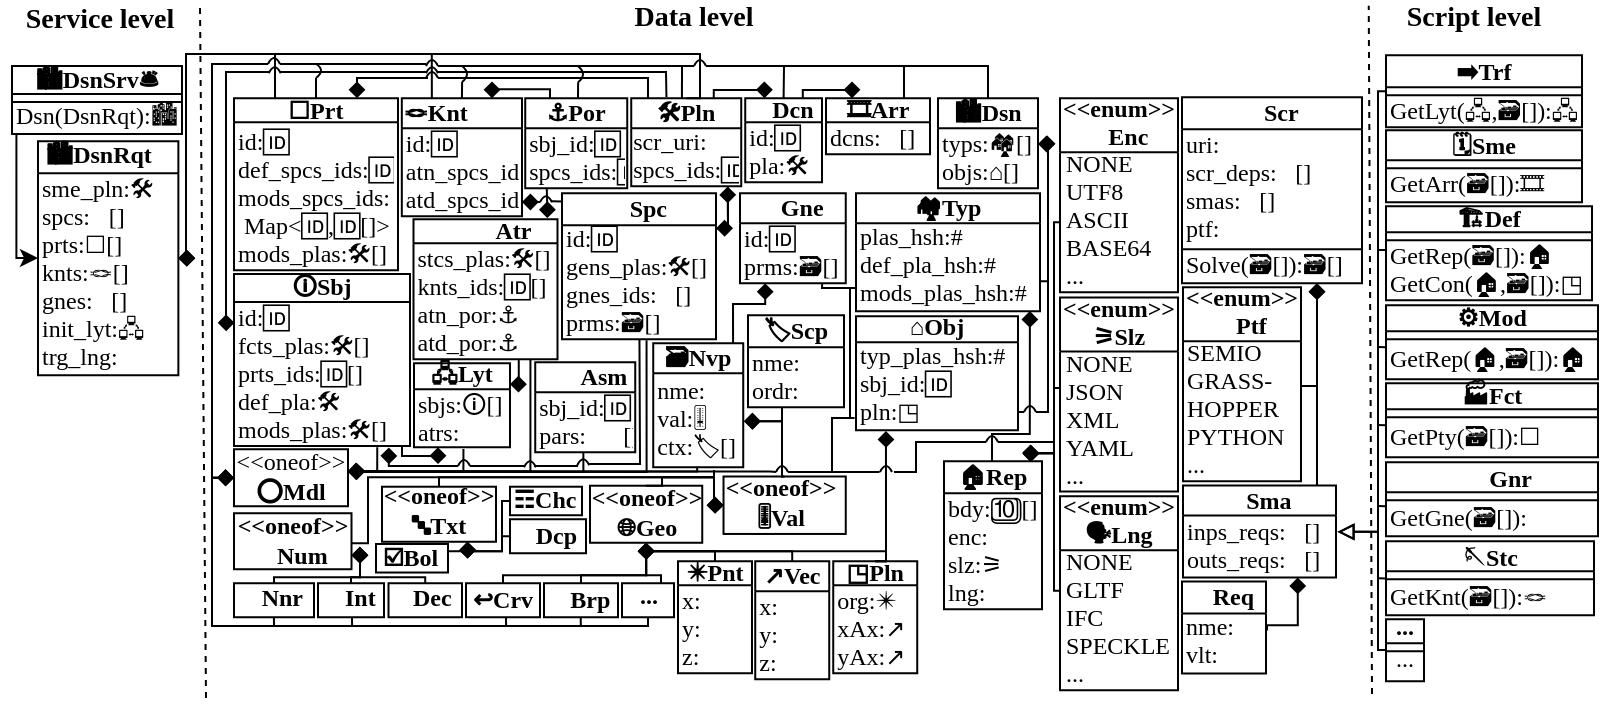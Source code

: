 <mxfile version="21.6.1" type="device">
  <diagram name="Page-1" id="S9bVMqoKTJ3sRPPoC37E">
    <mxGraphModel dx="160" dy="239" grid="1" gridSize="1" guides="1" tooltips="1" connect="1" arrows="1" fold="1" page="1" pageScale="1" pageWidth="827" pageHeight="1169" math="0" shadow="0">
      <root>
        <mxCell id="0" />
        <mxCell id="1" parent="0" />
        <mxCell id="RekMIjmEzn26gBZNVYGz-30" style="edgeStyle=orthogonalEdgeStyle;shape=connector;rounded=0;orthogonalLoop=1;jettySize=auto;html=1;labelBackgroundColor=default;strokeColor=default;fontFamily=Helvetica;fontSize=11;fontColor=default;startArrow=diamond;startFill=1;endArrow=none;endFill=0;exitX=0.88;exitY=1.01;exitDx=0;exitDy=0;exitPerimeter=0;" parent="1" source="ke4ovrecutf4wJZY0rZ7-6" edge="1">
          <mxGeometry relative="1" as="geometry">
            <mxPoint x="229" y="232" as="targetPoint" />
            <Array as="points">
              <mxPoint x="194" y="232" />
              <mxPoint x="229" y="232" />
            </Array>
            <mxPoint x="206" y="222" as="sourcePoint" />
          </mxGeometry>
        </mxCell>
        <mxCell id="RekMIjmEzn26gBZNVYGz-34" style="edgeStyle=orthogonalEdgeStyle;shape=connector;rounded=0;orthogonalLoop=1;jettySize=auto;html=1;exitX=0.003;exitY=0.144;exitDx=0;exitDy=0;labelBackgroundColor=default;strokeColor=default;fontFamily=Helvetica;fontSize=11;fontColor=default;startArrow=diamond;startFill=1;endArrow=none;endFill=0;exitPerimeter=0;" parent="1" source="ke4ovrecutf4wJZY0rZ7-6" edge="1">
          <mxGeometry relative="1" as="geometry">
            <mxPoint x="135" y="35" as="targetPoint" />
            <Array as="points">
              <mxPoint x="113" y="160" />
              <mxPoint x="113" y="35" />
            </Array>
          </mxGeometry>
        </mxCell>
        <mxCell id="ke4ovrecutf4wJZY0rZ7-5" value="🛈Sbj" style="swimlane;fontStyle=1;childLayout=stackLayout;horizontal=1;startSize=14;fillColor=none;horizontalStack=0;resizeParent=1;resizeParentMax=0;resizeLast=0;collapsible=0;marginBottom=0;spacingLeft=0;labelBackgroundColor=none;fontFamily=Times New Roman;spacingTop=0;spacingBottom=3;spacing=2;" parent="1" vertex="1">
          <mxGeometry x="117" y="136" width="88" height="86" as="geometry" />
        </mxCell>
        <mxCell id="ke4ovrecutf4wJZY0rZ7-6" value="id:🆔&#xa;fcts_plas:🛠️[]&#xa;prts_ids:🆔[]&#xa;def_pla:🛠️&#xa;mods_plas:🛠️[]" style="text;strokeColor=none;fillColor=none;align=left;verticalAlign=top;spacingLeft=0;spacingRight=0;overflow=hidden;rotatable=0;points=[[0,0.5],[1,0.5]];portConstraint=eastwest;spacingTop=-6;labelBackgroundColor=none;fontFamily=Noto Emoji;" parent="ke4ovrecutf4wJZY0rZ7-5" vertex="1">
          <mxGeometry y="14" width="88" height="72" as="geometry" />
        </mxCell>
        <mxCell id="ke4ovrecutf4wJZY0rZ7-9" value="⚓Por" style="swimlane;fontStyle=1;childLayout=stackLayout;horizontal=1;startSize=15;fillColor=none;horizontalStack=0;resizeParent=1;resizeParentMax=0;resizeLast=0;collapsible=0;marginBottom=0;swimlaneLine=1;labelBackgroundColor=none;fontFamily=Noto Emoji;spacing=2;spacingLeft=0;spacingTop=0;spacingBottom=2;" parent="1" vertex="1">
          <mxGeometry x="262.62" y="48.11" width="51" height="45" as="geometry" />
        </mxCell>
        <mxCell id="ke4ovrecutf4wJZY0rZ7-10" value="sbj_id:🆔&#xa;spcs_ids:🆔[]" style="text;strokeColor=none;fillColor=none;align=left;verticalAlign=top;spacingLeft=0;spacingRight=0;overflow=hidden;rotatable=0;points=[[0,0.5],[1,0.5]];portConstraint=eastwest;spacingTop=-6;labelBackgroundColor=none;fontFamily=Noto Emoji;" parent="ke4ovrecutf4wJZY0rZ7-9" vertex="1">
          <mxGeometry y="15" width="51" height="30" as="geometry" />
        </mxCell>
        <mxCell id="RekMIjmEzn26gBZNVYGz-37" style="edgeStyle=orthogonalEdgeStyle;shape=connector;rounded=0;orthogonalLoop=1;jettySize=auto;html=1;exitX=0.93;exitY=-0.008;exitDx=0;exitDy=0;labelBackgroundColor=default;strokeColor=default;fontFamily=Helvetica;fontSize=11;fontColor=default;startArrow=diamond;startFill=1;endArrow=none;endFill=0;exitPerimeter=0;entryX=0.211;entryY=1.002;entryDx=0;entryDy=0;entryPerimeter=0;" parent="1" source="ke4ovrecutf4wJZY0rZ7-11" target="ke4ovrecutf4wJZY0rZ7-10" edge="1">
          <mxGeometry relative="1" as="geometry">
            <mxPoint x="270" y="95.62" as="targetPoint" />
            <Array as="points">
              <mxPoint x="273" y="104.62" />
              <mxPoint x="273" y="104.62" />
            </Array>
          </mxGeometry>
        </mxCell>
        <mxCell id="ke4ovrecutf4wJZY0rZ7-11" value="🧑‍🤝‍🧑Atr" style="swimlane;fontStyle=1;childLayout=stackLayout;horizontal=1;startSize=12;fillColor=none;horizontalStack=0;resizeParent=1;resizeParentMax=0;resizeLast=0;collapsible=0;marginBottom=0;spacingLeft=0;labelBackgroundColor=none;fontFamily=Noto Emoji;spacing=2;spacingTop=0;spacingBottom=2;" parent="1" vertex="1">
          <mxGeometry x="206.75" y="108.62" width="72" height="70" as="geometry" />
        </mxCell>
        <mxCell id="ke4ovrecutf4wJZY0rZ7-12" value="stcs_plas:🛠️[]&#xa;knts_ids:🆔[]&#xa;atn_por:⚓&#xa;atd_por:⚓" style="text;strokeColor=none;fillColor=none;align=left;verticalAlign=top;spacingLeft=0;spacingRight=0;overflow=hidden;rotatable=0;points=[[0,0.5],[1,0.5]];portConstraint=eastwest;spacingTop=-6;labelBackgroundColor=none;fontFamily=Noto Emoji;fontStyle=0;startSize=12;spacingBottom=2;spacing=2;" parent="ke4ovrecutf4wJZY0rZ7-11" vertex="1">
          <mxGeometry y="12" width="72" height="58" as="geometry" />
        </mxCell>
        <mxCell id="RekMIjmEzn26gBZNVYGz-64" style="edgeStyle=orthogonalEdgeStyle;shape=connector;rounded=0;orthogonalLoop=1;jettySize=auto;html=1;entryX=1.008;entryY=0.03;entryDx=0;entryDy=0;labelBackgroundColor=default;strokeColor=default;fontFamily=Helvetica;fontSize=11;fontColor=default;startArrow=diamond;startFill=1;endArrow=none;endFill=0;entryPerimeter=0;exitX=0.877;exitY=1.004;exitDx=0;exitDy=0;exitPerimeter=0;" parent="1" source="ke4ovrecutf4wJZY0rZ7-15" target="_75S0M02VXW5GKMzSnu0-5" edge="1">
          <mxGeometry relative="1" as="geometry">
            <mxPoint x="364" y="92.62" as="sourcePoint" />
            <Array as="points">
              <mxPoint x="364" y="104" />
              <mxPoint x="364" y="104" />
              <mxPoint x="364" y="113" />
            </Array>
          </mxGeometry>
        </mxCell>
        <mxCell id="ke4ovrecutf4wJZY0rZ7-14" value="🛠️Pln" style="swimlane;fontStyle=1;childLayout=stackLayout;horizontal=1;startSize=15;fillColor=none;horizontalStack=0;resizeParent=1;resizeParentMax=0;resizeLast=0;collapsible=0;marginBottom=0;labelBackgroundColor=none;fontFamily=Noto Emoji;spacing=2;spacingLeft=0;spacingTop=0;spacingBottom=2;" parent="1" vertex="1">
          <mxGeometry x="315.62" y="48.11" width="55" height="44" as="geometry" />
        </mxCell>
        <mxCell id="ke4ovrecutf4wJZY0rZ7-15" value="scr_uri:🔗&#xa;spcs_ids:🆔[]" style="text;strokeColor=none;fillColor=none;align=left;verticalAlign=top;spacingLeft=-1;spacingRight=0;overflow=hidden;rotatable=0;points=[[0,0.5],[1,0.5]];portConstraint=eastwest;spacingTop=-7;labelBackgroundColor=none;fontFamily=Noto Emoji;" parent="ke4ovrecutf4wJZY0rZ7-14" vertex="1">
          <mxGeometry y="15" width="55" height="29" as="geometry" />
        </mxCell>
        <mxCell id="RekMIjmEzn26gBZNVYGz-120" style="edgeStyle=orthogonalEdgeStyle;shape=connector;rounded=0;orthogonalLoop=1;jettySize=auto;html=1;entryX=0.346;entryY=1.005;entryDx=0;entryDy=0;entryPerimeter=0;labelBackgroundColor=default;strokeColor=default;fontFamily=Helvetica;fontSize=11;fontColor=default;startArrow=diamond;startFill=1;endArrow=none;endFill=0;" parent="1" target="ke4ovrecutf4wJZY0rZ7-98" edge="1">
          <mxGeometry relative="1" as="geometry">
            <mxPoint x="372" y="209.62" as="sourcePoint" />
            <Array as="points">
              <mxPoint x="391" y="209.62" />
              <mxPoint x="391" y="202.62" />
            </Array>
          </mxGeometry>
        </mxCell>
        <mxCell id="RekMIjmEzn26gBZNVYGz-129" style="edgeStyle=orthogonalEdgeStyle;shape=connector;rounded=0;orthogonalLoop=1;jettySize=auto;html=1;entryX=0.5;entryY=0;entryDx=0;entryDy=0;labelBackgroundColor=default;strokeColor=default;fontFamily=Helvetica;fontSize=11;fontColor=default;startArrow=diamond;startFill=1;endArrow=none;endFill=0;" parent="1" target="ke4ovrecutf4wJZY0rZ7-24" edge="1">
          <mxGeometry relative="1" as="geometry">
            <mxPoint x="372" y="209.62" as="sourcePoint" />
            <Array as="points">
              <mxPoint x="391" y="209.62" />
              <mxPoint x="391" y="237.62" />
            </Array>
          </mxGeometry>
        </mxCell>
        <mxCell id="ke4ovrecutf4wJZY0rZ7-22" value="🗃️Nvp" style="swimlane;fontStyle=1;childLayout=stackLayout;horizontal=1;startSize=15;fillColor=none;horizontalStack=0;resizeParent=1;resizeParentMax=0;resizeLast=0;collapsible=0;marginBottom=0;labelBackgroundColor=none;fontFamily=Noto Emoji;spacing=2;spacingLeft=0;spacingTop=0;spacingBottom=2;" parent="1" vertex="1">
          <mxGeometry x="326.62" y="170.62" width="45" height="62" as="geometry" />
        </mxCell>
        <mxCell id="ke4ovrecutf4wJZY0rZ7-23" value="nme:📛&#xa;val:🎚️&#xa;ctx:🏷️[]" style="text;strokeColor=none;fillColor=none;align=left;verticalAlign=top;spacingLeft=0;spacingRight=2;overflow=hidden;rotatable=0;points=[[0,0.5],[1,0.5]];portConstraint=eastwest;spacingTop=-5;labelBackgroundColor=none;fontFamily=Noto Emoji;" parent="ke4ovrecutf4wJZY0rZ7-22" vertex="1">
          <mxGeometry y="15" width="45" height="47" as="geometry" />
        </mxCell>
        <mxCell id="RekMIjmEzn26gBZNVYGz-55" style="edgeStyle=orthogonalEdgeStyle;shape=connector;rounded=0;orthogonalLoop=1;jettySize=auto;html=1;exitX=0;exitY=0.5;exitDx=0;exitDy=0;entryX=1;entryY=0.5;entryDx=0;entryDy=0;labelBackgroundColor=default;strokeColor=default;fontFamily=Helvetica;fontSize=11;fontColor=default;startArrow=diamond;startFill=1;endArrow=none;endFill=0;" parent="1" source="ke4ovrecutf4wJZY0rZ7-24" target="ke4ovrecutf4wJZY0rZ7-28" edge="1">
          <mxGeometry relative="1" as="geometry">
            <Array as="points">
              <mxPoint x="357" y="251.62" />
              <mxPoint x="357" y="237.62" />
              <mxPoint x="184" y="237.62" />
              <mxPoint x="184" y="270.62" />
              <mxPoint x="176" y="270.62" />
            </Array>
          </mxGeometry>
        </mxCell>
        <mxCell id="RekMIjmEzn26gBZNVYGz-56" style="edgeStyle=orthogonalEdgeStyle;shape=connector;rounded=0;orthogonalLoop=1;jettySize=auto;html=1;exitX=0;exitY=0.5;exitDx=0;exitDy=0;entryX=0.5;entryY=0;entryDx=0;entryDy=0;labelBackgroundColor=default;strokeColor=default;fontFamily=Helvetica;fontSize=11;fontColor=default;startArrow=diamond;startFill=1;endArrow=none;endFill=0;" parent="1" source="ke4ovrecutf4wJZY0rZ7-24" target="ke4ovrecutf4wJZY0rZ7-26" edge="1">
          <mxGeometry relative="1" as="geometry">
            <Array as="points">
              <mxPoint x="357" y="251.62" />
              <mxPoint x="357" y="237.62" />
              <mxPoint x="219" y="237.62" />
            </Array>
          </mxGeometry>
        </mxCell>
        <mxCell id="RekMIjmEzn26gBZNVYGz-57" style="edgeStyle=orthogonalEdgeStyle;shape=connector;rounded=0;orthogonalLoop=1;jettySize=auto;html=1;exitX=0;exitY=0.5;exitDx=0;exitDy=0;entryX=0.5;entryY=0;entryDx=0;entryDy=0;labelBackgroundColor=default;strokeColor=default;fontFamily=Helvetica;fontSize=11;fontColor=default;startArrow=diamond;startFill=1;endArrow=none;endFill=0;" parent="1" source="ke4ovrecutf4wJZY0rZ7-24" target="ke4ovrecutf4wJZY0rZ7-30" edge="1">
          <mxGeometry relative="1" as="geometry">
            <Array as="points">
              <mxPoint x="357" y="251.62" />
              <mxPoint x="357" y="237.62" />
              <mxPoint x="331" y="237.62" />
              <mxPoint x="331" y="241.62" />
            </Array>
          </mxGeometry>
        </mxCell>
        <mxCell id="ke4ovrecutf4wJZY0rZ7-24" value="&amp;lt;&amp;lt;oneof&amp;gt;&amp;gt;&lt;br&gt;🎚️&lt;b&gt;Val&lt;/b&gt;" style="html=1;spacingLeft=-5;labelBackgroundColor=none;fillColor=none;fontFamily=Noto Emoji;fontStyle=1;startSize=10;spacing=2;spacingTop=0;spacingBottom=3;" parent="1" vertex="1">
          <mxGeometry x="361.76" y="237.25" width="61.12" height="28.73" as="geometry" />
        </mxCell>
        <mxCell id="RekMIjmEzn26gBZNVYGz-127" style="edgeStyle=orthogonalEdgeStyle;shape=connector;rounded=0;orthogonalLoop=1;jettySize=auto;html=1;exitX=0.75;exitY=1;exitDx=0;exitDy=0;entryX=0;entryY=0.5;entryDx=0;entryDy=0;labelBackgroundColor=default;strokeColor=default;fontFamily=Helvetica;fontSize=11;fontColor=default;startArrow=diamond;startFill=1;endArrow=none;endFill=0;" parent="1" source="ke4ovrecutf4wJZY0rZ7-26" target="RekMIjmEzn26gBZNVYGz-19" edge="1">
          <mxGeometry relative="1" as="geometry">
            <Array as="points">
              <mxPoint x="234" y="274.62" />
              <mxPoint x="251" y="274.62" />
              <mxPoint x="251" y="249.62" />
            </Array>
          </mxGeometry>
        </mxCell>
        <mxCell id="RekMIjmEzn26gBZNVYGz-128" style="edgeStyle=orthogonalEdgeStyle;shape=connector;rounded=0;orthogonalLoop=1;jettySize=auto;html=1;exitX=0.75;exitY=1;exitDx=0;exitDy=0;entryX=0;entryY=0.5;entryDx=0;entryDy=0;labelBackgroundColor=default;strokeColor=default;fontFamily=Helvetica;fontSize=11;fontColor=default;startArrow=diamond;startFill=1;endArrow=none;endFill=0;" parent="1" source="ke4ovrecutf4wJZY0rZ7-26" target="RekMIjmEzn26gBZNVYGz-48" edge="1">
          <mxGeometry relative="1" as="geometry">
            <Array as="points">
              <mxPoint x="234" y="274.62" />
              <mxPoint x="251" y="274.62" />
              <mxPoint x="251" y="267.62" />
            </Array>
          </mxGeometry>
        </mxCell>
        <mxCell id="Tq5NTx9WP40M7A0pYZYg-3" style="edgeStyle=orthogonalEdgeStyle;rounded=0;orthogonalLoop=1;jettySize=auto;html=1;exitX=0.75;exitY=1;exitDx=0;exitDy=0;entryX=1;entryY=0.25;entryDx=0;entryDy=0;startArrow=diamond;startFill=1;endArrow=none;endFill=0;" parent="1" source="ke4ovrecutf4wJZY0rZ7-26" target="Tq5NTx9WP40M7A0pYZYg-2" edge="1">
          <mxGeometry relative="1" as="geometry">
            <Array as="points">
              <mxPoint x="234" y="275" />
            </Array>
          </mxGeometry>
        </mxCell>
        <mxCell id="ke4ovrecutf4wJZY0rZ7-26" value="&amp;lt;&amp;lt;oneof&amp;gt;&amp;gt;&lt;br&gt;🔤Txt" style="html=1;labelBackgroundColor=none;fillColor=none;fontFamily=Noto Emoji;fontStyle=1;startSize=10;spacing=2;spacingLeft=-1;spacingTop=0;spacingBottom=4;" parent="1" vertex="1">
          <mxGeometry x="191" y="242.36" width="57" height="27.52" as="geometry" />
        </mxCell>
        <mxCell id="RekMIjmEzn26gBZNVYGz-125" style="edgeStyle=orthogonalEdgeStyle;shape=connector;rounded=0;orthogonalLoop=1;jettySize=auto;html=1;exitX=1;exitY=0.75;exitDx=0;exitDy=0;entryX=0.5;entryY=0;entryDx=0;entryDy=0;labelBackgroundColor=default;strokeColor=default;fontFamily=Helvetica;fontSize=11;fontColor=default;startArrow=diamond;startFill=1;endArrow=none;endFill=0;" parent="1" source="ke4ovrecutf4wJZY0rZ7-28" target="RekMIjmEzn26gBZNVYGz-18" edge="1">
          <mxGeometry relative="1" as="geometry">
            <Array as="points">
              <mxPoint x="180" y="276.62" />
              <mxPoint x="180" y="287.62" />
              <mxPoint x="175" y="287.62" />
            </Array>
          </mxGeometry>
        </mxCell>
        <mxCell id="RekMIjmEzn26gBZNVYGz-126" style="edgeStyle=orthogonalEdgeStyle;shape=connector;rounded=0;orthogonalLoop=1;jettySize=auto;html=1;exitX=1;exitY=0.75;exitDx=0;exitDy=0;entryX=0.5;entryY=0;entryDx=0;entryDy=0;labelBackgroundColor=default;strokeColor=default;fontFamily=Helvetica;fontSize=11;fontColor=default;startArrow=diamond;startFill=1;endArrow=none;endFill=0;" parent="1" source="ke4ovrecutf4wJZY0rZ7-28" target="RekMIjmEzn26gBZNVYGz-17" edge="1">
          <mxGeometry relative="1" as="geometry">
            <Array as="points">
              <mxPoint x="180" y="276.62" />
              <mxPoint x="180" y="287.62" />
              <mxPoint x="137" y="287.62" />
            </Array>
          </mxGeometry>
        </mxCell>
        <mxCell id="RekMIjmEzn26gBZNVYGz-133" style="edgeStyle=orthogonalEdgeStyle;shape=connector;rounded=0;orthogonalLoop=1;jettySize=auto;html=1;exitX=1;exitY=0.75;exitDx=0;exitDy=0;entryX=0.5;entryY=0;entryDx=0;entryDy=0;labelBackgroundColor=default;strokeColor=default;fontFamily=Helvetica;fontSize=11;fontColor=default;startArrow=diamond;startFill=1;endArrow=none;endFill=0;" parent="1" source="ke4ovrecutf4wJZY0rZ7-28" target="RekMIjmEzn26gBZNVYGz-43" edge="1">
          <mxGeometry relative="1" as="geometry">
            <Array as="points">
              <mxPoint x="180" y="276.62" />
              <mxPoint x="180" y="287.62" />
              <mxPoint x="213" y="287.62" />
            </Array>
          </mxGeometry>
        </mxCell>
        <mxCell id="ke4ovrecutf4wJZY0rZ7-28" value="&amp;lt;&amp;lt;oneof&amp;gt;&amp;gt;&lt;br style=&quot;font-family: &amp;quot;Noto Emoji&amp;quot;;&quot;&gt;&lt;font face=&quot;Noto Emoji&quot;&gt;💯Num&lt;/font&gt;" style="html=1;labelBackgroundColor=none;fillColor=none;fontFamily=Times New Roman;fontStyle=1;startSize=10;spacing=2;spacingLeft=0;spacingTop=0;spacingBottom=2;" parent="1" vertex="1">
          <mxGeometry x="117" y="255.62" width="58.75" height="28" as="geometry" />
        </mxCell>
        <mxCell id="RekMIjmEzn26gBZNVYGz-130" style="edgeStyle=orthogonalEdgeStyle;shape=connector;rounded=0;orthogonalLoop=1;jettySize=auto;html=1;exitX=0.5;exitY=1;exitDx=0;exitDy=0;entryX=0.5;entryY=0;entryDx=0;entryDy=0;labelBackgroundColor=default;strokeColor=default;fontFamily=Helvetica;fontSize=11;fontColor=default;startArrow=diamond;startFill=1;endArrow=none;endFill=0;" parent="1" source="ke4ovrecutf4wJZY0rZ7-30" target="RekMIjmEzn26gBZNVYGz-50" edge="1">
          <mxGeometry relative="1" as="geometry">
            <Array as="points">
              <mxPoint x="323" y="286.62" />
              <mxPoint x="252" y="286.62" />
            </Array>
          </mxGeometry>
        </mxCell>
        <mxCell id="RekMIjmEzn26gBZNVYGz-131" style="edgeStyle=orthogonalEdgeStyle;shape=connector;rounded=0;orthogonalLoop=1;jettySize=auto;html=1;exitX=0.5;exitY=1;exitDx=0;exitDy=0;entryX=0.5;entryY=0;entryDx=0;entryDy=0;labelBackgroundColor=default;strokeColor=default;fontFamily=Helvetica;fontSize=11;fontColor=default;startArrow=diamond;startFill=1;endArrow=none;endFill=0;" parent="1" source="ke4ovrecutf4wJZY0rZ7-30" target="ke4ovrecutf4wJZY0rZ7-32" edge="1">
          <mxGeometry relative="1" as="geometry">
            <Array as="points">
              <mxPoint x="323" y="286.62" />
              <mxPoint x="290" y="286.62" />
            </Array>
          </mxGeometry>
        </mxCell>
        <mxCell id="RekMIjmEzn26gBZNVYGz-132" style="edgeStyle=orthogonalEdgeStyle;shape=connector;rounded=0;orthogonalLoop=1;jettySize=auto;html=1;exitX=0.5;exitY=1;exitDx=0;exitDy=0;entryX=0.75;entryY=0;entryDx=0;entryDy=0;labelBackgroundColor=default;strokeColor=default;fontFamily=Helvetica;fontSize=11;fontColor=default;startArrow=diamond;startFill=1;endArrow=none;endFill=0;" parent="1" source="ke4ovrecutf4wJZY0rZ7-30" target="ke4ovrecutf4wJZY0rZ7-34" edge="1">
          <mxGeometry relative="1" as="geometry">
            <Array as="points">
              <mxPoint x="323" y="286.62" />
              <mxPoint x="331" y="286.62" />
            </Array>
          </mxGeometry>
        </mxCell>
        <mxCell id="RekMIjmEzn26gBZNVYGz-134" style="edgeStyle=orthogonalEdgeStyle;shape=connector;rounded=0;orthogonalLoop=1;jettySize=auto;html=1;exitX=0.5;exitY=1;exitDx=0;exitDy=0;entryX=0.5;entryY=0;entryDx=0;entryDy=0;labelBackgroundColor=default;strokeColor=default;fontFamily=Helvetica;fontSize=11;fontColor=default;startArrow=diamond;startFill=1;endArrow=none;endFill=0;" parent="1" source="ke4ovrecutf4wJZY0rZ7-30" target="RekMIjmEzn26gBZNVYGz-67" edge="1">
          <mxGeometry relative="1" as="geometry">
            <Array as="points">
              <mxPoint x="323" y="274.62" />
              <mxPoint x="358" y="274.62" />
            </Array>
          </mxGeometry>
        </mxCell>
        <mxCell id="RekMIjmEzn26gBZNVYGz-135" style="edgeStyle=orthogonalEdgeStyle;shape=connector;rounded=0;orthogonalLoop=1;jettySize=auto;html=1;exitX=0.5;exitY=1;exitDx=0;exitDy=0;entryX=0.5;entryY=0;entryDx=0;entryDy=0;labelBackgroundColor=default;strokeColor=default;fontFamily=Helvetica;fontSize=11;fontColor=default;startArrow=diamond;startFill=1;endArrow=none;endFill=0;" parent="1" source="ke4ovrecutf4wJZY0rZ7-30" target="RekMIjmEzn26gBZNVYGz-69" edge="1">
          <mxGeometry relative="1" as="geometry">
            <Array as="points">
              <mxPoint x="323" y="274.62" />
              <mxPoint x="396" y="274.62" />
            </Array>
          </mxGeometry>
        </mxCell>
        <mxCell id="RekMIjmEzn26gBZNVYGz-136" style="edgeStyle=orthogonalEdgeStyle;shape=connector;rounded=0;orthogonalLoop=1;jettySize=auto;html=1;exitX=0.5;exitY=1;exitDx=0;exitDy=0;entryX=0.5;entryY=0;entryDx=0;entryDy=0;labelBackgroundColor=default;strokeColor=default;fontFamily=Helvetica;fontSize=11;fontColor=default;startArrow=diamond;startFill=1;endArrow=none;endFill=0;" parent="1" source="ke4ovrecutf4wJZY0rZ7-30" target="ke4ovrecutf4wJZY0rZ7-53" edge="1">
          <mxGeometry relative="1" as="geometry">
            <Array as="points">
              <mxPoint x="323" y="274.62" />
              <mxPoint x="443" y="274.62" />
              <mxPoint x="443" y="279.62" />
            </Array>
          </mxGeometry>
        </mxCell>
        <mxCell id="ke4ovrecutf4wJZY0rZ7-30" value="&amp;lt;&amp;lt;oneof&amp;gt;&amp;gt;&lt;br&gt;&lt;font face=&quot;Noto Emoji&quot;&gt;🌐&lt;/font&gt;Geo" style="html=1;labelBackgroundColor=none;fillColor=none;fontFamily=Times New Roman;fontStyle=1;startSize=10;spacing=2;spacingLeft=0;spacingTop=0;spacingBottom=2;" parent="1" vertex="1">
          <mxGeometry x="295" y="241.86" width="56.12" height="28.52" as="geometry" />
        </mxCell>
        <mxCell id="ke4ovrecutf4wJZY0rZ7-32" value="&lt;b&gt;&lt;font face=&quot;Noto Emoji&quot;&gt;🐚&lt;/font&gt;Brp&lt;/b&gt;" style="html=1;labelBackgroundColor=none;fillColor=none;fontFamily=Times New Roman;fontStyle=1;startSize=13;spacing=2;spacingLeft=-2;spacingTop=0;spacingBottom=1;" parent="1" vertex="1">
          <mxGeometry x="272" y="290.62" width="37" height="17" as="geometry" />
        </mxCell>
        <mxCell id="ke4ovrecutf4wJZY0rZ7-34" value="&lt;b&gt;...&lt;/b&gt;" style="html=1;labelBackgroundColor=none;fillColor=none;fontFamily=Times New Roman;fontStyle=1;startSize=13;spacing=2;spacingLeft=0;spacingTop=0;spacingBottom=4;" parent="1" vertex="1">
          <mxGeometry x="311" y="290.62" width="26" height="17" as="geometry" />
        </mxCell>
        <mxCell id="RekMIjmEzn26gBZNVYGz-87" style="edgeStyle=orthogonalEdgeStyle;shape=connector;rounded=0;orthogonalLoop=1;jettySize=auto;html=1;exitX=0.884;exitY=0;exitDx=0;exitDy=0;entryX=0;entryY=0.5;entryDx=0;entryDy=0;labelBackgroundColor=default;strokeColor=default;fontFamily=Helvetica;fontSize=11;fontColor=default;startArrow=diamond;startFill=1;endArrow=none;endFill=0;exitPerimeter=0;" parent="1" source="ke4ovrecutf4wJZY0rZ7-45" target="RekMIjmEzn26gBZNVYGz-10" edge="1">
          <mxGeometry relative="1" as="geometry">
            <Array as="points">
              <mxPoint x="515" y="225.62" />
              <mxPoint x="527" y="225.62" />
              <mxPoint x="527" y="110.62" />
            </Array>
          </mxGeometry>
        </mxCell>
        <mxCell id="RekMIjmEzn26gBZNVYGz-101" style="edgeStyle=orthogonalEdgeStyle;shape=connector;rounded=0;orthogonalLoop=1;jettySize=auto;html=1;exitX=0.885;exitY=0.006;exitDx=0;exitDy=0;entryX=0.002;entryY=0.26;entryDx=0;entryDy=0;entryPerimeter=0;labelBackgroundColor=default;strokeColor=default;fontFamily=Helvetica;fontSize=11;fontColor=default;startArrow=diamond;startFill=1;endArrow=none;endFill=0;exitPerimeter=0;" parent="1" source="ke4ovrecutf4wJZY0rZ7-45" target="RekMIjmEzn26gBZNVYGz-8" edge="1">
          <mxGeometry relative="1" as="geometry">
            <Array as="points">
              <mxPoint x="515" y="225.62" />
              <mxPoint x="527" y="225.62" />
              <mxPoint x="527" y="192.62" />
            </Array>
          </mxGeometry>
        </mxCell>
        <mxCell id="RekMIjmEzn26gBZNVYGz-102" style="edgeStyle=orthogonalEdgeStyle;shape=connector;rounded=0;orthogonalLoop=1;jettySize=auto;html=1;exitX=0.888;exitY=0.004;exitDx=0;exitDy=0;entryX=-0.007;entryY=0.289;entryDx=0;entryDy=0;entryPerimeter=0;labelBackgroundColor=default;strokeColor=default;fontFamily=Helvetica;fontSize=11;fontColor=default;startArrow=diamond;startFill=1;endArrow=none;endFill=0;exitPerimeter=0;" parent="1" source="ke4ovrecutf4wJZY0rZ7-45" target="RekMIjmEzn26gBZNVYGz-6" edge="1">
          <mxGeometry relative="1" as="geometry">
            <Array as="points">
              <mxPoint x="516" y="225.62" />
              <mxPoint x="527" y="225.62" />
              <mxPoint x="527" y="294.62" />
            </Array>
          </mxGeometry>
        </mxCell>
        <mxCell id="ke4ovrecutf4wJZY0rZ7-45" value="🏠Rep" style="swimlane;fontStyle=1;childLayout=stackLayout;horizontal=1;startSize=16;fillColor=none;horizontalStack=0;resizeParent=1;resizeParentMax=0;resizeLast=0;collapsible=0;marginBottom=0;swimlaneLine=1;labelBackgroundColor=none;fontFamily=Noto Emoji;spacing=2;spacingLeft=0;spacingTop=0;spacingBottom=2;" parent="1" vertex="1">
          <mxGeometry x="472.0" y="229.62" width="49" height="74" as="geometry" />
        </mxCell>
        <mxCell id="ke4ovrecutf4wJZY0rZ7-46" value="bdy:🔟[]&#xa;enc:🔑&#xa;slz:⚞&#xa;lng:💬" style="text;strokeColor=none;fillColor=none;align=left;verticalAlign=top;spacingLeft=0;spacingRight=1;overflow=hidden;rotatable=0;points=[[0,0.5],[1,0.5]];portConstraint=eastwest;spacingTop=-6;labelBackgroundColor=none;fontFamily=Noto Emoji;" parent="ke4ovrecutf4wJZY0rZ7-45" vertex="1">
          <mxGeometry y="16" width="49" height="58" as="geometry" />
        </mxCell>
        <mxCell id="ke4ovrecutf4wJZY0rZ7-48" value="🏘️Typ" style="swimlane;fontStyle=1;childLayout=stackLayout;horizontal=1;startSize=15;fillColor=none;horizontalStack=0;resizeParent=1;resizeParentMax=0;resizeLast=0;collapsible=0;marginBottom=0;spacingLeft=0;labelBackgroundColor=none;fontFamily=Noto Emoji;spacing=2;spacingTop=0;spacingBottom=2;" parent="1" vertex="1">
          <mxGeometry x="428" y="95.62" width="92" height="59" as="geometry" />
        </mxCell>
        <mxCell id="ke4ovrecutf4wJZY0rZ7-49" value="plas_hsh:#&#xa;def_pla_hsh:#&#xa;mods_plas_hsh:#" style="text;strokeColor=none;fillColor=none;align=left;verticalAlign=top;spacingLeft=0;spacingRight=1;overflow=hidden;rotatable=0;points=[[0,0.5],[1,0.5]];portConstraint=eastwest;spacingTop=-7;labelBackgroundColor=none;fontFamily=Noto Emoji;collapsible=0;" parent="ke4ovrecutf4wJZY0rZ7-48" vertex="1">
          <mxGeometry y="15" width="92" height="44" as="geometry" />
        </mxCell>
        <mxCell id="RekMIjmEzn26gBZNVYGz-81" style="edgeStyle=orthogonalEdgeStyle;shape=connector;rounded=0;orthogonalLoop=1;jettySize=auto;html=1;exitX=0.185;exitY=1.009;exitDx=0;exitDy=0;labelBackgroundColor=default;strokeColor=default;fontFamily=Helvetica;fontSize=11;fontColor=default;startArrow=diamond;startFill=1;endArrow=none;endFill=0;exitPerimeter=0;entryX=0.5;entryY=0;entryDx=0;entryDy=0;" parent="1" source="ke4ovrecutf4wJZY0rZ7-52" target="ke4ovrecutf4wJZY0rZ7-53" edge="1">
          <mxGeometry relative="1" as="geometry">
            <Array as="points">
              <mxPoint x="443" y="280" />
            </Array>
            <mxPoint x="443" y="232" as="targetPoint" />
          </mxGeometry>
        </mxCell>
        <mxCell id="ke4ovrecutf4wJZY0rZ7-51" value="⌂Obj" style="swimlane;fontStyle=1;childLayout=stackLayout;horizontal=1;startSize=13;fillColor=none;horizontalStack=0;resizeParent=1;resizeParentMax=0;resizeLast=0;collapsible=0;marginBottom=0;spacingLeft=0;labelBackgroundColor=none;fontFamily=Noto Emoji;spacingBottom=4;spacing=2;spacingTop=0;" parent="1" vertex="1">
          <mxGeometry x="428.0" y="157.12" width="81" height="57" as="geometry" />
        </mxCell>
        <mxCell id="ke4ovrecutf4wJZY0rZ7-52" value="typ_plas_hsh:#&#xa;sbj_id:🆔&#xa;pln:◳" style="text;strokeColor=none;fillColor=none;align=left;verticalAlign=top;spacingLeft=0;spacingRight=0;overflow=hidden;rotatable=0;points=[[0,0.5],[1,0.5]];portConstraint=eastwest;spacingTop=-7;labelBackgroundColor=none;fontFamily=Noto Emoji;spacing=2;" parent="ke4ovrecutf4wJZY0rZ7-51" vertex="1">
          <mxGeometry y="13" width="81" height="44" as="geometry" />
        </mxCell>
        <mxCell id="ke4ovrecutf4wJZY0rZ7-53" value="◳Pln" style="swimlane;fontStyle=1;childLayout=stackLayout;horizontal=1;startSize=12;fillColor=none;horizontalStack=0;resizeParent=1;resizeParentMax=0;resizeLast=0;collapsible=0;marginBottom=0;spacingLeft=0;labelBackgroundColor=none;fontFamily=Noto Emoji;spacing=2;spacingTop=0;spacingBottom=2;" parent="1" vertex="1">
          <mxGeometry x="416.62" y="279.62" width="42" height="56" as="geometry" />
        </mxCell>
        <mxCell id="ke4ovrecutf4wJZY0rZ7-54" value="org:✴️&#xa;xAx:↗️&#xa;yAx:↗️" style="text;strokeColor=none;fillColor=none;align=left;verticalAlign=top;spacingLeft=0;spacingRight=0;overflow=hidden;rotatable=0;points=[[0,0.5],[1,0.5]];portConstraint=eastwest;spacingTop=-6;labelBackgroundColor=none;fontFamily=Noto Emoji;spacing=2;" parent="ke4ovrecutf4wJZY0rZ7-53" vertex="1">
          <mxGeometry y="12" width="42" height="44" as="geometry" />
        </mxCell>
        <mxCell id="ke4ovrecutf4wJZY0rZ7-67" value="&lt;font style=&quot;font-size: 14px&quot;&gt;Service level&lt;/font&gt;" style="text;html=1;strokeColor=none;fillColor=none;align=center;verticalAlign=middle;whiteSpace=wrap;rounded=0;horizontal=0;fontStyle=1;fontSize=14;labelBackgroundColor=none;fontFamily=Times New Roman;rotation=90;" parent="1" vertex="1">
          <mxGeometry x="41.75" y="-37.88" width="16.5" height="94" as="geometry" />
        </mxCell>
        <mxCell id="RekMIjmEzn26gBZNVYGz-28" style="edgeStyle=orthogonalEdgeStyle;shape=connector;rounded=0;orthogonalLoop=1;jettySize=auto;html=1;exitX=0.25;exitY=0;exitDx=0;exitDy=0;entryX=0.75;entryY=0;entryDx=0;entryDy=0;labelBackgroundColor=default;strokeColor=default;fontFamily=Helvetica;fontSize=11;fontColor=default;startArrow=diamond;startFill=1;endArrow=none;endFill=0;" parent="1" source="ke4ovrecutf4wJZY0rZ7-69" target="ke4ovrecutf4wJZY0rZ7-14" edge="1">
          <mxGeometry relative="1" as="geometry">
            <Array as="points">
              <mxPoint x="382" y="44" />
              <mxPoint x="357" y="44" />
            </Array>
          </mxGeometry>
        </mxCell>
        <mxCell id="ke4ovrecutf4wJZY0rZ7-69" value="🤝Dcn" style="swimlane;fontStyle=1;childLayout=stackLayout;horizontal=1;startSize=12;fillColor=none;horizontalStack=0;resizeParent=1;resizeParentMax=0;resizeLast=0;collapsible=0;marginBottom=0;spacingLeft=0;labelBackgroundColor=none;fontFamily=Noto Emoji;spacing=2;spacingTop=0;spacingBottom=2;" parent="1" vertex="1">
          <mxGeometry x="372.62" y="48.11" width="38.38" height="42" as="geometry" />
        </mxCell>
        <mxCell id="ke4ovrecutf4wJZY0rZ7-70" value="id:🆔&#xa;pla:🛠️" style="text;strokeColor=none;fillColor=none;align=left;verticalAlign=top;spacingLeft=0;spacingRight=0;overflow=hidden;rotatable=0;points=[[0,0.5],[1,0.5]];portConstraint=eastwest;spacingTop=-6;labelBackgroundColor=none;fontFamily=Noto Emoji;" parent="ke4ovrecutf4wJZY0rZ7-69" vertex="1">
          <mxGeometry y="12" width="38.38" height="30" as="geometry" />
        </mxCell>
        <mxCell id="ke4ovrecutf4wJZY0rZ7-72" value="&lt;font style=&quot;font-size: 14px&quot;&gt;Data level&lt;/font&gt;" style="text;html=1;strokeColor=none;fillColor=none;align=center;verticalAlign=middle;whiteSpace=wrap;rounded=0;horizontal=0;fontStyle=1;fontSize=14;labelBackgroundColor=none;fontFamily=Times New Roman;rotation=90;" parent="1" vertex="1">
          <mxGeometry x="341.12" y="-239" width="13" height="494.25" as="geometry" />
        </mxCell>
        <mxCell id="ke4ovrecutf4wJZY0rZ7-80" value="🏗️Def" style="swimlane;fontStyle=1;align=center;verticalAlign=middle;childLayout=stackLayout;horizontal=1;startSize=13;horizontalStack=0;resizeParent=1;resizeParentMax=0;resizeLast=0;collapsible=0;marginBottom=0;strokeColor=default;labelBackgroundColor=none;fillColor=none;fontFamily=Noto Emoji;spacingLeft=0;spacingTop=0;spacingBottom=2;spacing=2;" parent="1" vertex="1">
          <mxGeometry x="693" y="102.12" width="103" height="47" as="geometry" />
        </mxCell>
        <mxCell id="ke4ovrecutf4wJZY0rZ7-81" value="" style="line;strokeWidth=1;fillColor=none;align=left;verticalAlign=middle;spacingTop=-1;spacingLeft=3;spacingRight=3;rotatable=0;labelPosition=right;points=[];portConstraint=eastwest;labelBackgroundColor=none;fontFamily=Times New Roman;" parent="ke4ovrecutf4wJZY0rZ7-80" vertex="1">
          <mxGeometry y="13" width="103" height="8" as="geometry" />
        </mxCell>
        <mxCell id="RekMIjmEzn26gBZNVYGz-142" value="" style="endArrow=none;html=1;rounded=0;labelBackgroundColor=default;strokeColor=default;fontFamily=Helvetica;fontSize=11;fontColor=default;shape=connector;entryX=0;entryY=0.035;entryDx=0;entryDy=0;entryPerimeter=0;" parent="ke4ovrecutf4wJZY0rZ7-80" target="ke4ovrecutf4wJZY0rZ7-82" edge="1">
          <mxGeometry width="50" height="50" relative="1" as="geometry">
            <mxPoint x="-4" y="21.88" as="sourcePoint" />
            <mxPoint x="1" y="21.88" as="targetPoint" />
          </mxGeometry>
        </mxCell>
        <mxCell id="ke4ovrecutf4wJZY0rZ7-82" value="GetRep(🗃️[]):🏠&#xa;GetCon(🏠,🗃️[]):◳" style="text;strokeColor=none;fillColor=none;align=left;verticalAlign=top;spacingLeft=0;spacingRight=0;overflow=hidden;rotatable=0;points=[[0,0.5],[1,0.5]];portConstraint=eastwest;labelBackgroundColor=none;spacingTop=-10;fontFamily=Noto Emoji;" parent="ke4ovrecutf4wJZY0rZ7-80" vertex="1">
          <mxGeometry y="21" width="103" height="26" as="geometry" />
        </mxCell>
        <mxCell id="RekMIjmEzn26gBZNVYGz-139" style="edgeStyle=orthogonalEdgeStyle;shape=connector;rounded=0;orthogonalLoop=1;jettySize=auto;html=1;exitX=0;exitY=0.5;exitDx=0;exitDy=0;entryX=1.008;entryY=0.263;entryDx=0;entryDy=0;entryPerimeter=0;labelBackgroundColor=default;strokeColor=default;fontFamily=Helvetica;fontSize=11;fontColor=default;startArrow=none;startFill=0;endArrow=block;endFill=0;" parent="1" source="ke4ovrecutf4wJZY0rZ7-84" target="RekMIjmEzn26gBZNVYGz-96" edge="1">
          <mxGeometry relative="1" as="geometry">
            <Array as="points">
              <mxPoint x="689" y="45" />
              <mxPoint x="689" y="265" />
            </Array>
            <mxPoint x="672.924" y="265.554" as="targetPoint" />
          </mxGeometry>
        </mxCell>
        <mxCell id="ke4ovrecutf4wJZY0rZ7-84" value="➡️Trf" style="swimlane;fontStyle=1;align=center;verticalAlign=middle;childLayout=stackLayout;horizontal=1;startSize=16;horizontalStack=0;resizeParent=1;resizeParentMax=0;resizeLast=0;collapsible=0;marginBottom=0;strokeColor=default;labelBackgroundColor=none;fillColor=none;fontFamily=Noto Emoji;spacingLeft=0;spacingTop=1;spacingBottom=2;spacing=2;" parent="1" vertex="1">
          <mxGeometry x="693" y="26.62" width="98" height="36" as="geometry" />
        </mxCell>
        <mxCell id="ke4ovrecutf4wJZY0rZ7-85" value="" style="line;strokeWidth=1;fillColor=none;align=left;verticalAlign=middle;spacingTop=-1;spacingLeft=3;spacingRight=3;rotatable=0;labelPosition=right;points=[];portConstraint=eastwest;labelBackgroundColor=none;fontFamily=Times New Roman;" parent="ke4ovrecutf4wJZY0rZ7-84" vertex="1">
          <mxGeometry y="16" width="98" height="8" as="geometry" />
        </mxCell>
        <mxCell id="ke4ovrecutf4wJZY0rZ7-86" value="GetLyt(🖧,🗃️[]):🖧" style="text;strokeColor=none;fillColor=none;align=left;verticalAlign=top;spacingLeft=0;spacingRight=0;overflow=hidden;rotatable=0;points=[[0,0.5],[1,0.5]];portConstraint=eastwest;labelBackgroundColor=none;spacingTop=-10;fontFamily=Noto Emoji;" parent="ke4ovrecutf4wJZY0rZ7-84" vertex="1">
          <mxGeometry y="24" width="98" height="12" as="geometry" />
        </mxCell>
        <mxCell id="ke4ovrecutf4wJZY0rZ7-87" value="⚙️Mod" style="swimlane;fontStyle=1;align=center;verticalAlign=middle;childLayout=stackLayout;horizontal=1;startSize=13;horizontalStack=0;resizeParent=1;resizeParentMax=0;resizeLast=0;collapsible=0;marginBottom=0;strokeColor=default;labelBackgroundColor=none;fillColor=none;fontFamily=Noto Emoji;spacingLeft=0;spacingTop=0;spacingBottom=2;spacing=2;" parent="1" vertex="1">
          <mxGeometry x="693" y="151.62" width="106" height="37" as="geometry" />
        </mxCell>
        <mxCell id="ke4ovrecutf4wJZY0rZ7-88" value="" style="line;strokeWidth=1;fillColor=none;align=left;verticalAlign=middle;spacingTop=-1;spacingLeft=3;spacingRight=3;rotatable=0;labelPosition=right;points=[];portConstraint=eastwest;labelBackgroundColor=none;fontFamily=Times New Roman;" parent="ke4ovrecutf4wJZY0rZ7-87" vertex="1">
          <mxGeometry y="13" width="106" height="8" as="geometry" />
        </mxCell>
        <mxCell id="RekMIjmEzn26gBZNVYGz-143" value="" style="endArrow=none;html=1;rounded=0;labelBackgroundColor=default;strokeColor=default;fontFamily=Helvetica;fontSize=11;fontColor=default;shape=connector;entryX=0;entryY=0.035;entryDx=0;entryDy=0;entryPerimeter=0;" parent="ke4ovrecutf4wJZY0rZ7-87" edge="1">
          <mxGeometry width="50" height="50" relative="1" as="geometry">
            <mxPoint x="-4" y="20.88" as="sourcePoint" />
            <mxPoint y="21" as="targetPoint" />
          </mxGeometry>
        </mxCell>
        <mxCell id="ke4ovrecutf4wJZY0rZ7-89" value="GetRep(🏠,🗃️[]):🏠" style="text;strokeColor=none;fillColor=none;align=left;verticalAlign=top;spacingLeft=0;spacingRight=0;overflow=hidden;rotatable=0;points=[[0,0.5],[1,0.5]];portConstraint=eastwest;labelBackgroundColor=none;spacingTop=-8;fontFamily=Noto Emoji;" parent="ke4ovrecutf4wJZY0rZ7-87" vertex="1">
          <mxGeometry y="21" width="106" height="16" as="geometry" />
        </mxCell>
        <mxCell id="ke4ovrecutf4wJZY0rZ7-94" value="&lt;font style=&quot;font-size: 14px&quot;&gt;Script level&lt;/font&gt;" style="text;html=1;strokeColor=none;fillColor=none;align=center;verticalAlign=middle;whiteSpace=wrap;rounded=0;horizontal=0;fontStyle=1;fontSize=14;labelBackgroundColor=none;fontFamily=Times New Roman;rotation=90;" parent="1" vertex="1">
          <mxGeometry x="731.03" y="-44.78" width="12.5" height="105.81" as="geometry" />
        </mxCell>
        <mxCell id="ke4ovrecutf4wJZY0rZ7-97" value="🏷️Scp" style="swimlane;fontStyle=1;childLayout=stackLayout;horizontal=1;startSize=16;fillColor=none;horizontalStack=0;resizeParent=1;resizeParentMax=0;resizeLast=0;collapsible=0;marginBottom=0;labelBackgroundColor=none;fontFamily=Noto Emoji;spacingLeft=0;spacing=2;spacingTop=0;spacingBottom=2;" parent="1" vertex="1">
          <mxGeometry x="374" y="156.62" width="48" height="46" as="geometry" />
        </mxCell>
        <mxCell id="ke4ovrecutf4wJZY0rZ7-98" value="nme:📛&#xa;ordr:🔢" style="text;strokeColor=none;fillColor=none;align=left;verticalAlign=top;spacingLeft=0;spacingRight=0;overflow=hidden;rotatable=0;points=[[0,0.5],[1,0.5]];portConstraint=eastwest;spacingTop=-6;labelBackgroundColor=none;fontFamily=Noto Emoji;" parent="ke4ovrecutf4wJZY0rZ7-97" vertex="1">
          <mxGeometry y="16" width="48" height="30" as="geometry" />
        </mxCell>
        <mxCell id="ke4ovrecutf4wJZY0rZ7-100" value="🗓️Sme" style="swimlane;fontStyle=1;align=center;verticalAlign=middle;childLayout=stackLayout;horizontal=1;startSize=15;horizontalStack=0;resizeParent=1;resizeParentMax=0;resizeLast=0;collapsible=0;marginBottom=0;strokeColor=default;labelBackgroundColor=none;fillColor=none;fontFamily=Noto Emoji;spacingLeft=0;spacingTop=0;spacingBottom=1;spacing=2;" parent="1" vertex="1">
          <mxGeometry x="693" y="64.12" width="98" height="36" as="geometry" />
        </mxCell>
        <mxCell id="ke4ovrecutf4wJZY0rZ7-101" value="" style="line;strokeWidth=1;fillColor=none;align=left;verticalAlign=middle;spacingTop=-1;spacingLeft=3;spacingRight=3;rotatable=0;labelPosition=right;points=[];portConstraint=eastwest;labelBackgroundColor=none;fontFamily=Times New Roman;" parent="ke4ovrecutf4wJZY0rZ7-100" vertex="1">
          <mxGeometry y="15" width="98" height="8" as="geometry" />
        </mxCell>
        <mxCell id="ke4ovrecutf4wJZY0rZ7-102" value="GetArr(🗃️[]):🎞️" style="text;strokeColor=none;fillColor=none;align=left;verticalAlign=top;spacingLeft=0;spacingRight=0;overflow=hidden;rotatable=0;points=[[0,0.5],[1,0.5]];portConstraint=eastwest;labelBackgroundColor=none;spacingTop=-10;fontFamily=Noto Emoji;" parent="ke4ovrecutf4wJZY0rZ7-100" vertex="1">
          <mxGeometry y="23" width="98" height="13" as="geometry" />
        </mxCell>
        <mxCell id="ke4ovrecutf4wJZY0rZ7-104" value="..." style="swimlane;fontStyle=1;align=center;verticalAlign=middle;childLayout=stackLayout;horizontal=1;startSize=12;horizontalStack=0;resizeParent=1;resizeParentMax=0;resizeLast=0;collapsible=0;marginBottom=0;strokeColor=default;labelBackgroundColor=none;fillColor=none;fontFamily=Times New Roman;spacingBottom=6;" parent="1" vertex="1">
          <mxGeometry x="693" y="308.62" width="19" height="31" as="geometry">
            <mxRectangle x="1015" y="660" width="45" height="27" as="alternateBounds" />
          </mxGeometry>
        </mxCell>
        <mxCell id="ke4ovrecutf4wJZY0rZ7-105" value="" style="line;strokeWidth=1;fillColor=none;align=left;verticalAlign=middle;spacingTop=-1;spacingLeft=3;spacingRight=3;rotatable=0;labelPosition=right;points=[];portConstraint=eastwest;labelBackgroundColor=none;fontFamily=Times New Roman;" parent="ke4ovrecutf4wJZY0rZ7-104" vertex="1">
          <mxGeometry y="12" width="19" height="8" as="geometry" />
        </mxCell>
        <mxCell id="ke4ovrecutf4wJZY0rZ7-106" value="..." style="text;strokeColor=none;fillColor=none;align=center;verticalAlign=top;spacingLeft=0;spacingRight=0;overflow=hidden;rotatable=0;points=[[0,0.5],[1,0.5]];portConstraint=eastwest;labelBackgroundColor=none;fontFamily=Times New Roman;spacingTop=-14;" parent="ke4ovrecutf4wJZY0rZ7-104" vertex="1">
          <mxGeometry y="20" width="19" height="11" as="geometry" />
        </mxCell>
        <mxCell id="RekMIjmEzn26gBZNVYGz-83" style="edgeStyle=orthogonalEdgeStyle;shape=connector;rounded=0;orthogonalLoop=1;jettySize=auto;html=1;exitX=0.026;exitY=0.984;exitDx=0;exitDy=0;entryX=0;entryY=0.5;entryDx=0;entryDy=0;labelBackgroundColor=default;strokeColor=default;fontFamily=Helvetica;fontSize=11;fontColor=default;startArrow=none;startFill=0;endArrow=classic;endFill=1;exitPerimeter=0;" parent="1" source="ke4ovrecutf4wJZY0rZ7-124" target="ke4ovrecutf4wJZY0rZ7-125" edge="1">
          <mxGeometry relative="1" as="geometry">
            <Array as="points">
              <mxPoint x="8" y="128" />
              <mxPoint x="19" y="128" />
            </Array>
          </mxGeometry>
        </mxCell>
        <mxCell id="ke4ovrecutf4wJZY0rZ7-122" value="🏙️DsnSrv🛎️" style="swimlane;fontStyle=1;align=center;verticalAlign=middle;childLayout=stackLayout;horizontal=1;startSize=14;horizontalStack=0;resizeParent=1;resizeParentMax=0;resizeLast=0;collapsible=0;marginBottom=0;strokeColor=default;labelBackgroundColor=none;fillColor=none;fontFamily=Noto Emoji;spacing=2;spacingLeft=0;spacingTop=0;spacingBottom=2;" parent="1" vertex="1">
          <mxGeometry x="6" y="32" width="85" height="34" as="geometry" />
        </mxCell>
        <mxCell id="ke4ovrecutf4wJZY0rZ7-123" value="" style="line;strokeWidth=1;fillColor=none;align=left;verticalAlign=middle;spacingTop=-1;spacingLeft=3;spacingRight=3;rotatable=0;labelPosition=right;points=[];portConstraint=eastwest;labelBackgroundColor=none;fontFamily=Times New Roman;" parent="ke4ovrecutf4wJZY0rZ7-122" vertex="1">
          <mxGeometry y="14" width="85" height="8" as="geometry" />
        </mxCell>
        <mxCell id="ke4ovrecutf4wJZY0rZ7-124" value="Dsn(DsnRqt):🏙️" style="text;strokeColor=none;fillColor=none;align=left;verticalAlign=top;spacingLeft=0;spacingRight=0;overflow=hidden;rotatable=0;points=[[0,0.5],[1,0.5]];portConstraint=eastwest;labelBackgroundColor=none;spacingTop=-11;fontFamily=Noto Emoji;" parent="ke4ovrecutf4wJZY0rZ7-122" vertex="1">
          <mxGeometry y="22" width="85" height="12" as="geometry" />
        </mxCell>
        <mxCell id="RekMIjmEzn26gBZNVYGz-84" style="edgeStyle=orthogonalEdgeStyle;shape=connector;rounded=0;orthogonalLoop=1;jettySize=auto;html=1;exitX=1;exitY=0.5;exitDx=0;exitDy=0;entryX=0.25;entryY=0;entryDx=0;entryDy=0;labelBackgroundColor=default;strokeColor=default;fontFamily=Helvetica;fontSize=11;fontColor=default;startArrow=diamond;startFill=1;endArrow=none;endFill=0;" parent="1" source="ke4ovrecutf4wJZY0rZ7-125" target="ke4ovrecutf4wJZY0rZ7-135" edge="1">
          <mxGeometry relative="1" as="geometry">
            <Array as="points">
              <mxPoint x="93" y="128" />
              <mxPoint x="93" y="26" />
              <mxPoint x="137" y="26" />
            </Array>
          </mxGeometry>
        </mxCell>
        <mxCell id="RekMIjmEzn26gBZNVYGz-85" style="edgeStyle=orthogonalEdgeStyle;shape=connector;rounded=0;orthogonalLoop=1;jettySize=auto;html=1;exitX=1;exitY=0.5;exitDx=0;exitDy=0;entryX=0.25;entryY=0;entryDx=0;entryDy=0;labelBackgroundColor=default;strokeColor=default;fontFamily=Helvetica;fontSize=11;fontColor=default;startArrow=diamond;startFill=1;endArrow=none;endFill=0;" parent="1" source="ke4ovrecutf4wJZY0rZ7-125" target="ke4ovrecutf4wJZY0rZ7-133" edge="1">
          <mxGeometry relative="1" as="geometry">
            <Array as="points">
              <mxPoint x="93" y="128" />
              <mxPoint x="93" y="26" />
              <mxPoint x="216" y="26" />
            </Array>
          </mxGeometry>
        </mxCell>
        <mxCell id="ke4ovrecutf4wJZY0rZ7-125" value="🏙️DsnRqt🙋" style="swimlane;fontStyle=1;childLayout=stackLayout;horizontal=1;startSize=16;fillColor=none;horizontalStack=0;resizeParent=1;resizeParentMax=0;resizeLast=0;collapsible=0;marginBottom=0;labelBackgroundColor=none;fontFamily=Noto Emoji;spacing=2;spacingLeft=0;spacingTop=0;spacingBottom=4;" parent="1" vertex="1">
          <mxGeometry x="19" y="69.62" width="70.18" height="117" as="geometry" />
        </mxCell>
        <mxCell id="ke4ovrecutf4wJZY0rZ7-126" value="sme_pln:🛠️&#xa;spcs:📄[]&#xa;prts:☐[]&#xa;knts:🪢[]&#xa;gnes:🧬[]&#xa;init_lyt:🖧&#xa;trg_lng:💬" style="text;strokeColor=none;fillColor=none;align=left;verticalAlign=top;spacingLeft=0;spacingRight=0;overflow=hidden;rotatable=0;points=[[0,0.5],[1,0.5]];portConstraint=eastwest;spacingTop=-6;labelBackgroundColor=none;fontFamily=Noto Emoji;" parent="ke4ovrecutf4wJZY0rZ7-125" vertex="1">
          <mxGeometry y="16" width="70.18" height="101" as="geometry" />
        </mxCell>
        <mxCell id="ke4ovrecutf4wJZY0rZ7-127" value="🧑‍🔬Gnr" style="swimlane;fontStyle=1;align=center;verticalAlign=middle;childLayout=stackLayout;horizontal=1;startSize=15;horizontalStack=0;resizeParent=1;resizeParentMax=0;resizeLast=0;collapsible=0;marginBottom=0;strokeColor=default;labelBackgroundColor=none;fillColor=none;fontFamily=Noto Emoji;" parent="1" vertex="1">
          <mxGeometry x="693" y="230.12" width="106" height="37" as="geometry" />
        </mxCell>
        <mxCell id="ke4ovrecutf4wJZY0rZ7-128" value="" style="line;strokeWidth=1;fillColor=none;align=left;verticalAlign=middle;spacingTop=-1;spacingLeft=3;spacingRight=3;rotatable=0;labelPosition=right;points=[];portConstraint=eastwest;labelBackgroundColor=none;fontFamily=Times New Roman;" parent="ke4ovrecutf4wJZY0rZ7-127" vertex="1">
          <mxGeometry y="15" width="106" height="8" as="geometry" />
        </mxCell>
        <mxCell id="RekMIjmEzn26gBZNVYGz-144" value="" style="endArrow=none;html=1;rounded=0;labelBackgroundColor=default;strokeColor=default;fontFamily=Helvetica;fontSize=11;fontColor=default;shape=connector;entryX=0;entryY=0.035;entryDx=0;entryDy=0;entryPerimeter=0;" parent="ke4ovrecutf4wJZY0rZ7-127" edge="1">
          <mxGeometry width="50" height="50" relative="1" as="geometry">
            <mxPoint x="-4" y="21.88" as="sourcePoint" />
            <mxPoint y="22" as="targetPoint" />
          </mxGeometry>
        </mxCell>
        <mxCell id="ke4ovrecutf4wJZY0rZ7-129" value="GetGne(🗃️[]):🧬" style="text;strokeColor=none;fillColor=none;align=left;verticalAlign=top;spacingLeft=0;spacingRight=0;overflow=hidden;rotatable=0;points=[[0,0.5],[1,0.5]];portConstraint=eastwest;labelBackgroundColor=none;spacingTop=-9;fontFamily=Noto Emoji;" parent="ke4ovrecutf4wJZY0rZ7-127" vertex="1">
          <mxGeometry y="23" width="106" height="14" as="geometry" />
        </mxCell>
        <mxCell id="RekMIjmEzn26gBZNVYGz-36" style="edgeStyle=orthogonalEdgeStyle;shape=connector;rounded=0;orthogonalLoop=1;jettySize=auto;html=1;exitX=0.75;exitY=0;exitDx=0;exitDy=0;entryX=0.25;entryY=0;entryDx=0;entryDy=0;labelBackgroundColor=default;strokeColor=default;fontFamily=Helvetica;fontSize=11;fontColor=default;startArrow=diamond;startFill=1;endArrow=none;endFill=0;" parent="1" source="ke4ovrecutf4wJZY0rZ7-133" target="ke4ovrecutf4wJZY0rZ7-9" edge="1">
          <mxGeometry relative="1" as="geometry">
            <Array as="points">
              <mxPoint x="246" y="43.62" />
              <mxPoint x="275" y="43.62" />
              <mxPoint x="275" y="48.62" />
            </Array>
          </mxGeometry>
        </mxCell>
        <mxCell id="RekMIjmEzn26gBZNVYGz-180" style="edgeStyle=orthogonalEdgeStyle;shape=connector;rounded=0;orthogonalLoop=1;jettySize=auto;html=1;exitX=0.5;exitY=0;exitDx=0;exitDy=0;labelBackgroundColor=default;strokeColor=default;fontFamily=Helvetica;fontSize=11;fontColor=default;startArrow=none;startFill=0;endArrow=none;endFill=0;" parent="1" source="ke4ovrecutf4wJZY0rZ7-133" edge="1">
          <mxGeometry relative="1" as="geometry">
            <mxPoint x="231.062" y="40" as="targetPoint" />
          </mxGeometry>
        </mxCell>
        <mxCell id="ke4ovrecutf4wJZY0rZ7-133" value="🪢Knt" style="swimlane;fontStyle=1;childLayout=stackLayout;horizontal=1;startSize=15;fillColor=none;horizontalStack=0;resizeParent=1;resizeParentMax=0;resizeLast=0;collapsible=0;marginBottom=0;spacingLeft=0;labelBackgroundColor=none;fontFamily=Noto Emoji;spacingTop=0;spacingBottom=2;spacing=1;align=left;arcSize=15;" parent="1" vertex="1">
          <mxGeometry x="200.91" y="48.11" width="60.09" height="59" as="geometry" />
        </mxCell>
        <mxCell id="ke4ovrecutf4wJZY0rZ7-134" value="id:🆔&#xa;atn_spcs_ids:🆔[]&#xa;atd_spcs_ids:🆔[]" style="text;strokeColor=none;fillColor=none;align=left;verticalAlign=top;spacingLeft=0;spacingRight=0;overflow=hidden;rotatable=0;points=[[0,0.5],[1,0.5]];portConstraint=eastwest;spacingTop=-6;labelBackgroundColor=none;fontFamily=Noto Emoji;" parent="ke4ovrecutf4wJZY0rZ7-133" vertex="1">
          <mxGeometry y="15" width="60.09" height="44" as="geometry" />
        </mxCell>
        <mxCell id="RekMIjmEzn26gBZNVYGz-23" style="edgeStyle=orthogonalEdgeStyle;shape=connector;rounded=0;orthogonalLoop=1;jettySize=auto;html=1;exitX=0.75;exitY=0;exitDx=0;exitDy=0;labelBackgroundColor=default;strokeColor=default;fontFamily=Helvetica;fontSize=11;fontColor=default;startArrow=diamond;startFill=1;endArrow=none;endFill=0;" parent="1" source="ke4ovrecutf4wJZY0rZ7-135" edge="1">
          <mxGeometry relative="1" as="geometry">
            <mxPoint x="214" y="38" as="targetPoint" />
            <Array as="points">
              <mxPoint x="178" y="38" />
              <mxPoint x="214" y="38" />
            </Array>
          </mxGeometry>
        </mxCell>
        <mxCell id="RekMIjmEzn26gBZNVYGz-178" style="edgeStyle=orthogonalEdgeStyle;shape=connector;rounded=0;orthogonalLoop=1;jettySize=auto;html=1;exitX=0.5;exitY=0;exitDx=0;exitDy=0;labelBackgroundColor=default;strokeColor=default;fontFamily=Helvetica;fontSize=11;fontColor=default;startArrow=none;startFill=0;endArrow=none;endFill=0;" parent="1" source="ke4ovrecutf4wJZY0rZ7-135" edge="1">
          <mxGeometry relative="1" as="geometry">
            <mxPoint x="158" y="38" as="targetPoint" />
          </mxGeometry>
        </mxCell>
        <mxCell id="ke4ovrecutf4wJZY0rZ7-135" value="☐Prt" style="swimlane;fontStyle=1;childLayout=stackLayout;horizontal=1;startSize=12;fillColor=none;horizontalStack=0;resizeParent=1;resizeParentMax=0;resizeLast=0;collapsible=0;marginBottom=0;spacingLeft=0;labelBackgroundColor=none;fontFamily=Times New Roman;spacingTop=0;spacingBottom=1;spacing=2;" parent="1" vertex="1">
          <mxGeometry x="117" y="48.11" width="82" height="86" as="geometry" />
        </mxCell>
        <mxCell id="ke4ovrecutf4wJZY0rZ7-136" value="id:🆔&#xa;def_spcs_ids:🆔[]&#xa;mods_spcs_ids:&#xa; Map&lt;🆔,🆔[]&gt;&#xa;mods_plas:🛠️[]" style="text;strokeColor=none;fillColor=none;align=left;verticalAlign=top;spacingLeft=0;spacingRight=1;overflow=hidden;rotatable=0;points=[[0,0.5],[1,0.5]];portConstraint=eastwest;spacingTop=-4;labelBackgroundColor=none;fontFamily=Noto Emoji;" parent="ke4ovrecutf4wJZY0rZ7-135" vertex="1">
          <mxGeometry y="12" width="82" height="74" as="geometry" />
        </mxCell>
        <mxCell id="RekMIjmEzn26gBZNVYGz-42" style="edgeStyle=orthogonalEdgeStyle;shape=connector;rounded=0;orthogonalLoop=1;jettySize=auto;html=1;exitX=0.238;exitY=1.001;exitDx=0;exitDy=0;entryX=0.887;entryY=0.004;entryDx=0;entryDy=0;entryPerimeter=0;labelBackgroundColor=default;strokeColor=default;fontFamily=Helvetica;fontSize=11;fontColor=default;startArrow=diamond;startFill=1;endArrow=none;endFill=0;exitPerimeter=0;" parent="1" source="ke4ovrecutf4wJZY0rZ7-142" target="ke4ovrecutf4wJZY0rZ7-22" edge="1">
          <mxGeometry relative="1" as="geometry">
            <Array as="points">
              <mxPoint x="383" y="151" />
              <mxPoint x="367" y="151" />
            </Array>
          </mxGeometry>
        </mxCell>
        <mxCell id="ke4ovrecutf4wJZY0rZ7-141" value="🧬Gne" style="swimlane;fontStyle=1;childLayout=stackLayout;horizontal=1;startSize=15;fillColor=none;horizontalStack=0;resizeParent=1;resizeParentMax=0;resizeLast=0;collapsible=0;marginBottom=0;spacingLeft=0;labelBackgroundColor=none;fontFamily=Noto Emoji;spacingTop=0;spacingBottom=2;spacing=1;align=center;" parent="1" vertex="1">
          <mxGeometry x="370" y="95.62" width="52.88" height="45" as="geometry" />
        </mxCell>
        <mxCell id="ke4ovrecutf4wJZY0rZ7-142" value="id:🆔&#xa;prms:🗃️[]" style="text;strokeColor=none;fillColor=none;align=left;verticalAlign=top;spacingLeft=0;spacingRight=0;overflow=hidden;rotatable=0;points=[[0,0.5],[1,0.5]];portConstraint=eastwest;spacingTop=-6;labelBackgroundColor=none;fontFamily=Noto Emoji;" parent="ke4ovrecutf4wJZY0rZ7-141" vertex="1">
          <mxGeometry y="15" width="52.88" height="30" as="geometry" />
        </mxCell>
        <mxCell id="RekMIjmEzn26gBZNVYGz-109" style="edgeStyle=orthogonalEdgeStyle;shape=connector;rounded=0;orthogonalLoop=1;jettySize=auto;html=1;exitX=0;exitY=0.5;exitDx=0;exitDy=0;labelBackgroundColor=default;strokeColor=default;fontFamily=Helvetica;fontSize=11;fontColor=default;startArrow=diamond;startFill=1;endArrow=none;endFill=0;" parent="1" source="ke4ovrecutf4wJZY0rZ7-145" edge="1">
          <mxGeometry relative="1" as="geometry">
            <mxPoint x="132" y="31" as="targetPoint" />
            <Array as="points">
              <mxPoint x="106" y="238" />
              <mxPoint x="106" y="31" />
            </Array>
          </mxGeometry>
        </mxCell>
        <mxCell id="RekMIjmEzn26gBZNVYGz-111" style="edgeStyle=orthogonalEdgeStyle;shape=connector;rounded=0;orthogonalLoop=1;jettySize=auto;html=1;exitX=0;exitY=0.5;exitDx=0;exitDy=0;labelBackgroundColor=default;strokeColor=default;fontFamily=Helvetica;fontSize=11;fontColor=default;startArrow=diamond;startFill=1;endArrow=none;endFill=0;" parent="1" source="ke4ovrecutf4wJZY0rZ7-145" edge="1">
          <mxGeometry relative="1" as="geometry">
            <mxPoint x="134" y="31" as="targetPoint" />
            <Array as="points">
              <mxPoint x="106" y="238" />
              <mxPoint x="106" y="31" />
            </Array>
          </mxGeometry>
        </mxCell>
        <mxCell id="RekMIjmEzn26gBZNVYGz-112" style="edgeStyle=orthogonalEdgeStyle;shape=connector;rounded=0;orthogonalLoop=1;jettySize=auto;html=1;exitX=1;exitY=0.25;exitDx=0;exitDy=0;entryX=0.814;entryY=1.009;entryDx=0;entryDy=0;entryPerimeter=0;labelBackgroundColor=default;strokeColor=default;fontFamily=Helvetica;fontSize=11;fontColor=default;startArrow=diamond;startFill=1;endArrow=none;endFill=0;" parent="1" target="ke4ovrecutf4wJZY0rZ7-6" edge="1">
          <mxGeometry relative="1" as="geometry">
            <mxPoint x="174" y="234.745" as="sourcePoint" />
            <mxPoint x="188.984" y="225.62" as="targetPoint" />
          </mxGeometry>
        </mxCell>
        <mxCell id="RekMIjmEzn26gBZNVYGz-113" style="edgeStyle=orthogonalEdgeStyle;shape=connector;rounded=0;orthogonalLoop=1;jettySize=auto;html=1;exitX=1;exitY=0.25;exitDx=0;exitDy=0;entryX=0.515;entryY=1.031;entryDx=0;entryDy=0;entryPerimeter=0;labelBackgroundColor=default;strokeColor=default;fontFamily=Helvetica;fontSize=11;fontColor=default;startArrow=diamond;startFill=1;endArrow=none;endFill=0;" parent="1" target="RekMIjmEzn26gBZNVYGz-2" edge="1">
          <mxGeometry relative="1" as="geometry">
            <mxPoint x="174" y="234.745" as="sourcePoint" />
            <mxPoint x="231.816" y="226.881" as="targetPoint" />
            <Array as="points">
              <mxPoint x="175" y="235" />
              <mxPoint x="195" y="235" />
              <mxPoint x="232" y="235" />
            </Array>
          </mxGeometry>
        </mxCell>
        <mxCell id="RekMIjmEzn26gBZNVYGz-114" style="edgeStyle=orthogonalEdgeStyle;shape=connector;rounded=0;orthogonalLoop=1;jettySize=auto;html=1;exitX=1;exitY=0.25;exitDx=0;exitDy=0;entryX=0.481;entryY=1.005;entryDx=0;entryDy=0;entryPerimeter=0;labelBackgroundColor=default;strokeColor=default;fontFamily=Helvetica;fontSize=11;fontColor=default;startArrow=diamond;startFill=1;endArrow=none;endFill=0;" parent="1" target="RekMIjmEzn26gBZNVYGz-72" edge="1">
          <mxGeometry relative="1" as="geometry">
            <Array as="points">
              <mxPoint x="221" y="235" />
              <mxPoint x="292" y="235" />
            </Array>
            <mxPoint x="174" y="234.745" as="sourcePoint" />
            <mxPoint x="292.02" y="229.15" as="targetPoint" />
          </mxGeometry>
        </mxCell>
        <mxCell id="RekMIjmEzn26gBZNVYGz-115" style="edgeStyle=orthogonalEdgeStyle;shape=connector;rounded=0;orthogonalLoop=1;jettySize=auto;html=1;exitX=1;exitY=0.25;exitDx=0;exitDy=0;entryX=0.549;entryY=1.008;entryDx=0;entryDy=0;entryPerimeter=0;labelBackgroundColor=default;strokeColor=default;fontFamily=Helvetica;fontSize=11;fontColor=default;startArrow=diamond;startFill=1;endArrow=none;endFill=0;" parent="1" target="_75S0M02VXW5GKMzSnu0-5" edge="1">
          <mxGeometry relative="1" as="geometry">
            <mxPoint x="174" y="234.745" as="sourcePoint" />
            <mxPoint x="323.427" y="157.368" as="targetPoint" />
            <Array as="points">
              <mxPoint x="175" y="235" />
              <mxPoint x="323" y="235" />
            </Array>
          </mxGeometry>
        </mxCell>
        <mxCell id="RekMIjmEzn26gBZNVYGz-116" style="edgeStyle=orthogonalEdgeStyle;shape=connector;rounded=0;orthogonalLoop=1;jettySize=auto;html=1;exitX=1;exitY=0.25;exitDx=0;exitDy=0;labelBackgroundColor=default;strokeColor=default;fontFamily=Helvetica;fontSize=11;fontColor=default;startArrow=diamond;startFill=1;endArrow=none;endFill=0;entryX=0.812;entryY=1.002;entryDx=0;entryDy=0;entryPerimeter=0;" parent="1" target="ke4ovrecutf4wJZY0rZ7-12" edge="1">
          <mxGeometry relative="1" as="geometry">
            <mxPoint x="265" y="183" as="targetPoint" />
            <Array as="points">
              <mxPoint x="265" y="235" />
            </Array>
            <mxPoint x="174" y="234.745" as="sourcePoint" />
          </mxGeometry>
        </mxCell>
        <mxCell id="RekMIjmEzn26gBZNVYGz-117" style="edgeStyle=orthogonalEdgeStyle;shape=connector;rounded=0;orthogonalLoop=1;jettySize=auto;html=1;exitX=1;exitY=0.25;exitDx=0;exitDy=0;entryX=0.488;entryY=0.995;entryDx=0;entryDy=0;entryPerimeter=0;labelBackgroundColor=default;strokeColor=default;fontFamily=Helvetica;fontSize=11;fontColor=default;startArrow=diamond;startFill=1;endArrow=none;endFill=0;" parent="1" target="ke4ovrecutf4wJZY0rZ7-23" edge="1">
          <mxGeometry relative="1" as="geometry">
            <Array as="points">
              <mxPoint x="349" y="235" />
            </Array>
            <mxPoint x="174" y="234.745" as="sourcePoint" />
            <mxPoint x="349.3" y="223.184" as="targetPoint" />
          </mxGeometry>
        </mxCell>
        <mxCell id="RekMIjmEzn26gBZNVYGz-149" style="edgeStyle=orthogonalEdgeStyle;shape=connector;rounded=0;orthogonalLoop=1;jettySize=auto;html=1;exitX=1;exitY=0.25;exitDx=0;exitDy=0;labelBackgroundColor=default;strokeColor=default;fontFamily=Helvetica;fontSize=11;fontColor=default;startArrow=diamond;startFill=1;endArrow=none;endFill=0;" parent="1" edge="1">
          <mxGeometry relative="1" as="geometry">
            <mxPoint x="388" y="235" as="targetPoint" />
            <Array as="points">
              <mxPoint x="385" y="235" />
            </Array>
            <mxPoint x="174" y="234.745" as="sourcePoint" />
          </mxGeometry>
        </mxCell>
        <mxCell id="RekMIjmEzn26gBZNVYGz-150" style="edgeStyle=orthogonalEdgeStyle;shape=connector;rounded=0;orthogonalLoop=1;jettySize=auto;html=1;exitX=0;exitY=0.5;exitDx=0;exitDy=0;entryX=0.5;entryY=1;entryDx=0;entryDy=0;labelBackgroundColor=default;strokeColor=default;fontFamily=Helvetica;fontSize=11;fontColor=default;startArrow=diamond;startFill=1;endArrow=none;endFill=0;" parent="1" source="ke4ovrecutf4wJZY0rZ7-145" target="ke4ovrecutf4wJZY0rZ7-34" edge="1">
          <mxGeometry relative="1" as="geometry">
            <Array as="points">
              <mxPoint x="106" y="238" />
              <mxPoint x="106" y="312" />
              <mxPoint x="324" y="312" />
            </Array>
          </mxGeometry>
        </mxCell>
        <mxCell id="ke4ovrecutf4wJZY0rZ7-145" value="&amp;lt;&amp;lt;oneof&amp;gt;&amp;gt;&lt;b&gt;&lt;font face=&quot;Noto Emoji&quot;&gt;&lt;br&gt;⭕&lt;/font&gt;Mdl&lt;/b&gt;" style="html=1;labelBackgroundColor=none;fillColor=none;fontFamily=Times New Roman;spacingBottom=0;spacingLeft=-1;spacingTop=-2;" parent="1" vertex="1">
          <mxGeometry x="117" y="223.62" width="57" height="28.5" as="geometry" />
        </mxCell>
        <mxCell id="RekMIjmEzn26gBZNVYGz-63" style="edgeStyle=orthogonalEdgeStyle;shape=connector;rounded=0;orthogonalLoop=1;jettySize=auto;html=1;exitX=1.001;exitY=0.24;exitDx=0;exitDy=0;labelBackgroundColor=default;strokeColor=default;fontFamily=Helvetica;fontSize=11;fontColor=default;startArrow=diamond;startFill=1;endArrow=none;endFill=0;exitPerimeter=0;" parent="1" source="_75S0M02VXW5GKMzSnu0-4" edge="1">
          <mxGeometry relative="1" as="geometry">
            <mxPoint x="364" y="92.62" as="targetPoint" />
            <Array as="points">
              <mxPoint x="364" y="113" />
            </Array>
          </mxGeometry>
        </mxCell>
        <mxCell id="_75S0M02VXW5GKMzSnu0-4" value="📄Spc" style="swimlane;fontStyle=1;childLayout=stackLayout;horizontal=1;startSize=16;fillColor=none;horizontalStack=0;resizeParent=1;resizeParentMax=0;resizeLast=0;collapsible=0;marginBottom=0;labelBackgroundColor=none;fontFamily=Noto Emoji;spacing=2;spacingLeft=0;spacingTop=0;spacingBottom=2;" parent="1" vertex="1">
          <mxGeometry x="281" y="95.62" width="77" height="73" as="geometry" />
        </mxCell>
        <mxCell id="_75S0M02VXW5GKMzSnu0-5" value="id:🆔&#xa;gens_plas:🛠️[]&#xa;gnes_ids:🧬[]&#xa;prms:🗃️[]" style="text;strokeColor=none;fillColor=none;align=left;verticalAlign=top;spacingLeft=0;spacingRight=0;overflow=hidden;rotatable=0;points=[[0,0.5],[1,0.5]];portConstraint=eastwest;spacingTop=-7;labelBackgroundColor=none;fontFamily=Noto Emoji;" parent="_75S0M02VXW5GKMzSnu0-4" vertex="1">
          <mxGeometry y="16" width="77" height="57" as="geometry" />
        </mxCell>
        <mxCell id="RekMIjmEzn26gBZNVYGz-38" style="edgeStyle=orthogonalEdgeStyle;shape=connector;rounded=0;orthogonalLoop=1;jettySize=auto;html=1;labelBackgroundColor=default;strokeColor=default;fontFamily=Helvetica;fontSize=11;fontColor=default;startArrow=diamond;startFill=1;endArrow=none;endFill=0;" parent="1" edge="1">
          <mxGeometry relative="1" as="geometry">
            <mxPoint x="261" y="100" as="sourcePoint" />
            <mxPoint x="270" y="100" as="targetPoint" />
            <Array as="points">
              <mxPoint x="265" y="100" />
            </Array>
          </mxGeometry>
        </mxCell>
        <mxCell id="RekMIjmEzn26gBZNVYGz-106" style="edgeStyle=orthogonalEdgeStyle;shape=connector;rounded=0;orthogonalLoop=1;jettySize=auto;html=1;exitX=0.25;exitY=1;exitDx=0;exitDy=0;labelBackgroundColor=default;strokeColor=default;fontFamily=Helvetica;fontSize=11;fontColor=default;startArrow=diamond;startFill=1;endArrow=none;endFill=0;" parent="1" source="RekMIjmEzn26gBZNVYGz-1" edge="1">
          <mxGeometry relative="1" as="geometry">
            <Array as="points">
              <mxPoint x="219" y="227" />
              <mxPoint x="201" y="227" />
            </Array>
            <mxPoint x="201" y="222" as="targetPoint" />
          </mxGeometry>
        </mxCell>
        <mxCell id="RekMIjmEzn26gBZNVYGz-107" style="edgeStyle=orthogonalEdgeStyle;shape=connector;rounded=0;orthogonalLoop=1;jettySize=auto;html=1;exitX=1;exitY=0.25;exitDx=0;exitDy=0;entryX=0.731;entryY=0.999;entryDx=0;entryDy=0;entryPerimeter=0;labelBackgroundColor=default;strokeColor=default;fontFamily=Helvetica;fontSize=11;fontColor=default;startArrow=diamond;startFill=1;endArrow=none;endFill=0;" parent="1" source="RekMIjmEzn26gBZNVYGz-1" target="ke4ovrecutf4wJZY0rZ7-12" edge="1">
          <mxGeometry relative="1" as="geometry" />
        </mxCell>
        <mxCell id="RekMIjmEzn26gBZNVYGz-1" value="🖧Lyt" style="swimlane;fontStyle=1;childLayout=stackLayout;horizontal=1;startSize=13;fillColor=none;horizontalStack=0;resizeParent=1;resizeParentMax=0;resizeLast=0;collapsible=0;marginBottom=0;spacingLeft=0;labelBackgroundColor=none;fontFamily=Times New Roman;spacingTop=0;spacingBottom=4;spacing=2;" parent="1" vertex="1">
          <mxGeometry x="207" y="180.62" width="48" height="42" as="geometry" />
        </mxCell>
        <mxCell id="RekMIjmEzn26gBZNVYGz-2" value="sbjs:🛈[]&#xa;atrs:🧑‍🤝‍🧑[]" style="text;strokeColor=none;fillColor=none;align=left;verticalAlign=top;spacingLeft=0;spacingRight=0;overflow=hidden;rotatable=0;points=[[0,0.5],[1,0.5]];portConstraint=eastwest;spacingTop=-6;labelBackgroundColor=none;fontFamily=Noto Emoji;" parent="RekMIjmEzn26gBZNVYGz-1" vertex="1">
          <mxGeometry y="13" width="48" height="29" as="geometry" />
        </mxCell>
        <mxCell id="RekMIjmEzn26gBZNVYGz-123" style="edgeStyle=orthogonalEdgeStyle;shape=connector;rounded=0;orthogonalLoop=1;jettySize=auto;html=1;exitX=1.001;exitY=0.263;exitDx=0;exitDy=0;entryX=1;entryY=0.509;entryDx=0;entryDy=0;labelBackgroundColor=default;strokeColor=default;fontFamily=Helvetica;fontSize=11;fontColor=default;startArrow=diamond;startFill=1;endArrow=none;endFill=0;entryPerimeter=0;exitPerimeter=0;" parent="1" source="RekMIjmEzn26gBZNVYGz-4" target="ke4ovrecutf4wJZY0rZ7-49" edge="1">
          <mxGeometry relative="1" as="geometry">
            <Array as="points">
              <mxPoint x="524" y="70.62" />
              <mxPoint x="524" y="139.62" />
              <mxPoint x="520" y="139.62" />
            </Array>
          </mxGeometry>
        </mxCell>
        <mxCell id="RekMIjmEzn26gBZNVYGz-124" style="edgeStyle=orthogonalEdgeStyle;shape=connector;rounded=0;orthogonalLoop=1;jettySize=auto;html=1;labelBackgroundColor=default;strokeColor=default;fontFamily=Helvetica;fontSize=11;fontColor=default;startArrow=diamond;startFill=1;endArrow=none;endFill=0;exitX=1.007;exitY=0.258;exitDx=0;exitDy=0;exitPerimeter=0;" parent="1" source="RekMIjmEzn26gBZNVYGz-4" edge="1">
          <mxGeometry relative="1" as="geometry">
            <mxPoint x="518" y="93.62" as="sourcePoint" />
            <Array as="points">
              <mxPoint x="524" y="71" />
              <mxPoint x="524" y="205" />
            </Array>
            <mxPoint x="518" y="205" as="targetPoint" />
          </mxGeometry>
        </mxCell>
        <mxCell id="RekMIjmEzn26gBZNVYGz-3" value="🏙️Dsn" style="swimlane;fontStyle=1;childLayout=stackLayout;horizontal=1;startSize=15;fillColor=none;horizontalStack=0;resizeParent=1;resizeParentMax=0;resizeLast=0;collapsible=0;marginBottom=0;spacingLeft=0;labelBackgroundColor=none;fontFamily=Noto Emoji;spacing=2;spacingTop=0;spacingBottom=2;" parent="1" vertex="1">
          <mxGeometry x="469" y="48.12" width="50" height="45" as="geometry" />
        </mxCell>
        <mxCell id="RekMIjmEzn26gBZNVYGz-4" value="typs:🏘️[]&#xa;objs:⌂[]" style="text;strokeColor=none;fillColor=none;align=left;verticalAlign=top;spacingLeft=0;spacingRight=0;overflow=hidden;rotatable=0;points=[[0,0.5],[1,0.5]];portConstraint=eastwest;spacingTop=-6;labelBackgroundColor=none;fontFamily=Noto Emoji;" parent="RekMIjmEzn26gBZNVYGz-3" vertex="1">
          <mxGeometry y="15" width="50" height="30" as="geometry" />
        </mxCell>
        <mxCell id="RekMIjmEzn26gBZNVYGz-5" value="&lt;&lt;enum&gt;&gt;&#xa;🗣️Lng" style="swimlane;fontStyle=1;childLayout=stackLayout;horizontal=1;startSize=27;fillColor=none;horizontalStack=0;resizeParent=1;resizeParentMax=0;resizeLast=0;collapsible=0;marginBottom=0;swimlaneLine=1;labelBackgroundColor=none;fontFamily=Noto Emoji;spacing=2;spacingLeft=0;spacingTop=0;spacingBottom=4;" parent="1" vertex="1">
          <mxGeometry x="530" y="247.12" width="59" height="97" as="geometry" />
        </mxCell>
        <mxCell id="RekMIjmEzn26gBZNVYGz-6" value="NONE&#xa;GLTF&#xa;IFC&#xa;SPECKLE&#xa;..." style="text;strokeColor=none;fillColor=none;align=left;verticalAlign=top;spacingLeft=1;spacingRight=1;overflow=hidden;rotatable=0;points=[[0,0.5],[1,0.5]];portConstraint=eastwest;spacingTop=-8;labelBackgroundColor=none;fontFamily=Times New Roman;" parent="RekMIjmEzn26gBZNVYGz-5" vertex="1">
          <mxGeometry y="27" width="59" height="70" as="geometry" />
        </mxCell>
        <mxCell id="RekMIjmEzn26gBZNVYGz-7" value="&lt;&lt;enum&gt;&gt;&#xa;⚞Slz" style="swimlane;fontStyle=1;childLayout=stackLayout;horizontal=1;startSize=27;fillColor=none;horizontalStack=0;resizeParent=1;resizeParentMax=0;resizeLast=0;collapsible=0;marginBottom=0;swimlaneLine=1;labelBackgroundColor=none;fontFamily=Noto Emoji;spacing=2;spacingLeft=0;spacingTop=0;spacingBottom=4;" parent="1" vertex="1">
          <mxGeometry x="530" y="147.75" width="59" height="97" as="geometry" />
        </mxCell>
        <mxCell id="RekMIjmEzn26gBZNVYGz-8" value="NONE&#xa;JSON&#xa;XML&#xa;YAML&#xa;..." style="text;strokeColor=none;fillColor=none;align=left;verticalAlign=top;spacingLeft=1;spacingRight=1;overflow=hidden;rotatable=0;points=[[0,0.5],[1,0.5]];portConstraint=eastwest;spacingTop=-8;labelBackgroundColor=none;fontFamily=Times New Roman;" parent="RekMIjmEzn26gBZNVYGz-7" vertex="1">
          <mxGeometry y="27" width="59" height="70" as="geometry" />
        </mxCell>
        <mxCell id="RekMIjmEzn26gBZNVYGz-9" value="&lt;&lt;enum&gt;&gt;&#xa;🔑Enc" style="swimlane;fontStyle=1;childLayout=stackLayout;horizontal=1;startSize=27;fillColor=none;horizontalStack=0;resizeParent=1;resizeParentMax=0;resizeLast=0;collapsible=0;marginBottom=0;swimlaneLine=1;labelBackgroundColor=none;fontFamily=Noto Emoji;spacing=2;spacingLeft=0;spacingTop=0;spacingBottom=4;" parent="1" vertex="1">
          <mxGeometry x="530" y="48.12" width="59" height="97" as="geometry" />
        </mxCell>
        <mxCell id="RekMIjmEzn26gBZNVYGz-10" value="NONE&#xa;UTF8&#xa;ASCII&#xa;BASE64&#xa;..." style="text;strokeColor=none;fillColor=none;align=left;verticalAlign=top;spacingLeft=1;spacingRight=1;overflow=hidden;rotatable=0;points=[[0,0.5],[1,0.5]];portConstraint=eastwest;spacingTop=-8;labelBackgroundColor=none;fontFamily=Times New Roman;" parent="RekMIjmEzn26gBZNVYGz-9" vertex="1">
          <mxGeometry y="27" width="59" height="70" as="geometry" />
        </mxCell>
        <mxCell id="RekMIjmEzn26gBZNVYGz-99" style="edgeStyle=orthogonalEdgeStyle;shape=connector;rounded=0;orthogonalLoop=1;jettySize=auto;html=1;exitX=0.75;exitY=1;exitDx=0;exitDy=0;labelBackgroundColor=default;strokeColor=default;fontFamily=Helvetica;fontSize=11;fontColor=default;startArrow=diamond;startFill=1;endArrow=none;endFill=0;" parent="1" source="RekMIjmEzn26gBZNVYGz-11" edge="1">
          <mxGeometry relative="1" as="geometry">
            <Array as="points">
              <mxPoint x="659" y="192" />
            </Array>
            <mxPoint x="651" y="192" as="targetPoint" />
          </mxGeometry>
        </mxCell>
        <mxCell id="RekMIjmEzn26gBZNVYGz-100" style="edgeStyle=orthogonalEdgeStyle;shape=connector;rounded=0;orthogonalLoop=1;jettySize=auto;html=1;exitX=0.75;exitY=1;exitDx=0;exitDy=0;entryX=0.874;entryY=-0.001;entryDx=0;entryDy=0;entryPerimeter=0;labelBackgroundColor=default;strokeColor=default;fontFamily=Helvetica;fontSize=11;fontColor=default;startArrow=diamond;startFill=1;endArrow=none;endFill=0;" parent="1" source="RekMIjmEzn26gBZNVYGz-11" target="RekMIjmEzn26gBZNVYGz-95" edge="1">
          <mxGeometry relative="1" as="geometry">
            <Array as="points">
              <mxPoint x="658" y="242" />
            </Array>
          </mxGeometry>
        </mxCell>
        <mxCell id="RekMIjmEzn26gBZNVYGz-11" value="📜Scr" style="swimlane;fontStyle=1;align=center;verticalAlign=middle;childLayout=stackLayout;horizontal=1;startSize=16;horizontalStack=0;resizeParent=1;resizeParentMax=0;resizeLast=0;collapsible=0;marginBottom=0;strokeColor=default;labelBackgroundColor=none;fillColor=none;fontFamily=Noto Emoji;spacingLeft=0;spacingTop=0;spacingBottom=2;spacing=2;" parent="1" vertex="1">
          <mxGeometry x="591" y="47.62" width="90" height="93" as="geometry" />
        </mxCell>
        <mxCell id="RekMIjmEzn26gBZNVYGz-78" value="uri:🔗&#xa;scr_deps:🔗[]&#xa;smas:🛂[]&#xa;ptf:🚉" style="text;strokeColor=none;fillColor=none;align=left;verticalAlign=top;spacingLeft=0;spacingRight=0;overflow=hidden;rotatable=0;points=[[0,0.5],[1,0.5]];portConstraint=eastwest;labelBackgroundColor=none;spacingTop=-6;fontFamily=Noto Emoji;" parent="RekMIjmEzn26gBZNVYGz-11" vertex="1">
          <mxGeometry y="16" width="90" height="56" as="geometry" />
        </mxCell>
        <mxCell id="RekMIjmEzn26gBZNVYGz-12" value="" style="line;strokeWidth=1;fillColor=none;align=left;verticalAlign=middle;spacingTop=-1;spacingLeft=3;spacingRight=3;rotatable=0;labelPosition=right;points=[];portConstraint=eastwest;labelBackgroundColor=none;fontFamily=Times New Roman;" parent="RekMIjmEzn26gBZNVYGz-11" vertex="1">
          <mxGeometry y="72" width="90" height="8" as="geometry" />
        </mxCell>
        <mxCell id="RekMIjmEzn26gBZNVYGz-13" value="Solve(🗃️[]):🗃️[]" style="text;strokeColor=none;fillColor=none;align=left;verticalAlign=top;spacingLeft=0;spacingRight=0;overflow=hidden;rotatable=0;points=[[0,0.5],[1,0.5]];portConstraint=eastwest;labelBackgroundColor=none;spacingTop=-10;fontFamily=Noto Emoji;" parent="RekMIjmEzn26gBZNVYGz-11" vertex="1">
          <mxGeometry y="80" width="90" height="13" as="geometry" />
        </mxCell>
        <mxCell id="RekMIjmEzn26gBZNVYGz-14" value="🪡Stc" style="swimlane;fontStyle=1;align=center;verticalAlign=middle;childLayout=stackLayout;horizontal=1;startSize=15;horizontalStack=0;resizeParent=1;resizeParentMax=0;resizeLast=0;collapsible=0;marginBottom=0;strokeColor=default;labelBackgroundColor=none;fillColor=none;fontFamily=Noto Emoji;" parent="1" vertex="1">
          <mxGeometry x="693" y="269.64" width="104" height="37" as="geometry" />
        </mxCell>
        <mxCell id="RekMIjmEzn26gBZNVYGz-146" value="" style="endArrow=none;html=1;rounded=0;labelBackgroundColor=default;strokeColor=default;fontFamily=Helvetica;fontSize=11;fontColor=default;shape=connector;entryX=0;entryY=0.035;entryDx=0;entryDy=0;entryPerimeter=0;" parent="RekMIjmEzn26gBZNVYGz-14" edge="1">
          <mxGeometry width="50" height="50" relative="1" as="geometry">
            <mxPoint x="-4" y="18.44" as="sourcePoint" />
            <mxPoint y="18.56" as="targetPoint" />
          </mxGeometry>
        </mxCell>
        <mxCell id="RekMIjmEzn26gBZNVYGz-15" value="" style="line;strokeWidth=1;fillColor=none;align=left;verticalAlign=middle;spacingTop=-1;spacingLeft=3;spacingRight=3;rotatable=0;labelPosition=right;points=[];portConstraint=eastwest;labelBackgroundColor=none;fontFamily=Times New Roman;" parent="RekMIjmEzn26gBZNVYGz-14" vertex="1">
          <mxGeometry y="15" width="104" height="8" as="geometry" />
        </mxCell>
        <mxCell id="RekMIjmEzn26gBZNVYGz-16" value="GetKnt(🗃️[]):🪢" style="text;strokeColor=none;fillColor=none;align=left;verticalAlign=top;spacingLeft=0;spacingRight=0;overflow=hidden;rotatable=0;points=[[0,0.5],[1,0.5]];portConstraint=eastwest;labelBackgroundColor=none;spacingTop=-9;fontFamily=Noto Emoji;" parent="RekMIjmEzn26gBZNVYGz-14" vertex="1">
          <mxGeometry y="23" width="104" height="14" as="geometry" />
        </mxCell>
        <mxCell id="RekMIjmEzn26gBZNVYGz-17" value="&lt;font face=&quot;Noto Emoji&quot;&gt;🧮&lt;/font&gt;&lt;b&gt;Nnr&lt;/b&gt;" style="html=1;labelBackgroundColor=none;fillColor=none;fontFamily=Times New Roman;fontStyle=1;startSize=10;spacing=2;spacingLeft=-2;spacingTop=0;spacingBottom=2;" parent="1" vertex="1">
          <mxGeometry x="117" y="290.62" width="40" height="17" as="geometry" />
        </mxCell>
        <mxCell id="RekMIjmEzn26gBZNVYGz-18" value="&lt;b&gt;&lt;font face=&quot;Noto Emoji&quot;&gt;🔢&lt;/font&gt;Int&lt;/b&gt;" style="html=1;labelBackgroundColor=none;fillColor=none;fontFamily=Times New Roman;fontStyle=1;startSize=10;spacing=2;spacingLeft=-2;spacingTop=0;spacingBottom=2;" parent="1" vertex="1">
          <mxGeometry x="159" y="290.62" width="33" height="17" as="geometry" />
        </mxCell>
        <mxCell id="RekMIjmEzn26gBZNVYGz-19" value="☶&lt;b&gt;Chc&lt;/b&gt;" style="html=1;labelBackgroundColor=none;fillColor=none;fontFamily=Noto Emoji;fontStyle=1;startSize=10;spacing=2;spacingLeft=-2;spacingTop=0;spacingBottom=0;" parent="1" vertex="1">
          <mxGeometry x="255" y="242.36" width="36" height="14.26" as="geometry" />
        </mxCell>
        <mxCell id="RekMIjmEzn26gBZNVYGz-43" value="🧾Dec" style="html=1;labelBackgroundColor=none;fillColor=none;fontFamily=Noto Emoji;fontStyle=1;startSize=10;spacing=2;spacingLeft=-3;spacingTop=0;spacingBottom=2;" parent="1" vertex="1">
          <mxGeometry x="194.25" y="290.62" width="36.75" height="17" as="geometry" />
        </mxCell>
        <mxCell id="RekMIjmEzn26gBZNVYGz-48" value="📝Dcp" style="html=1;labelBackgroundColor=none;fillColor=none;fontFamily=Noto Emoji;fontStyle=1;startSize=10;spacing=2;spacingLeft=-2;spacingTop=0;spacingBottom=1;" parent="1" vertex="1">
          <mxGeometry x="255" y="258.62" width="38" height="17" as="geometry" />
        </mxCell>
        <mxCell id="RekMIjmEzn26gBZNVYGz-50" value="&lt;font face=&quot;Noto Emoji&quot;&gt;↩️&lt;/font&gt;Crv" style="html=1;labelBackgroundColor=none;fillColor=none;fontFamily=Times New Roman;fontStyle=1;startSize=13;spacing=2;spacingLeft=-2;spacingTop=0;spacingBottom=1;" parent="1" vertex="1">
          <mxGeometry x="233" y="290.62" width="37" height="17" as="geometry" />
        </mxCell>
        <mxCell id="RekMIjmEzn26gBZNVYGz-62" style="edgeStyle=orthogonalEdgeStyle;shape=connector;rounded=0;orthogonalLoop=1;jettySize=auto;html=1;exitX=0.25;exitY=0;exitDx=0;exitDy=0;entryX=0.75;entryY=0;entryDx=0;entryDy=0;labelBackgroundColor=default;strokeColor=default;fontFamily=Helvetica;fontSize=11;fontColor=default;startArrow=diamond;startFill=1;endArrow=none;endFill=0;" parent="1" source="RekMIjmEzn26gBZNVYGz-59" target="ke4ovrecutf4wJZY0rZ7-69" edge="1">
          <mxGeometry relative="1" as="geometry">
            <Array as="points">
              <mxPoint x="426" y="44" />
              <mxPoint x="401" y="44" />
            </Array>
          </mxGeometry>
        </mxCell>
        <mxCell id="RekMIjmEzn26gBZNVYGz-59" value="🎞️Arr" style="swimlane;fontStyle=1;childLayout=stackLayout;horizontal=1;startSize=12;fillColor=none;horizontalStack=0;resizeParent=1;resizeParentMax=0;resizeLast=0;collapsible=0;marginBottom=0;spacingLeft=0;labelBackgroundColor=none;fontFamily=Noto Emoji;spacing=2;spacingTop=0;spacingBottom=2;" parent="1" vertex="1">
          <mxGeometry x="413" y="48.11" width="52" height="28" as="geometry" />
        </mxCell>
        <mxCell id="RekMIjmEzn26gBZNVYGz-60" value="dcns:🤝[]" style="text;strokeColor=none;fillColor=none;align=left;verticalAlign=top;spacingLeft=0;spacingRight=0;overflow=hidden;rotatable=0;points=[[0,0.5],[1,0.5]];portConstraint=eastwest;spacingTop=-6;labelBackgroundColor=none;fontFamily=Noto Emoji;" parent="RekMIjmEzn26gBZNVYGz-59" vertex="1">
          <mxGeometry y="12" width="52" height="16" as="geometry" />
        </mxCell>
        <mxCell id="RekMIjmEzn26gBZNVYGz-67" value="✴️Pnt" style="swimlane;fontStyle=1;childLayout=stackLayout;horizontal=1;startSize=12;fillColor=none;horizontalStack=0;resizeParent=1;resizeParentMax=0;resizeLast=0;collapsible=0;marginBottom=0;spacingLeft=0;labelBackgroundColor=none;fontFamily=Noto Emoji;spacing=2;spacingTop=0;spacingBottom=2;" parent="1" vertex="1">
          <mxGeometry x="339" y="279.62" width="37" height="56" as="geometry" />
        </mxCell>
        <mxCell id="RekMIjmEzn26gBZNVYGz-68" value="x:🧾&#xa;y:🧾&#xa;z:🧾" style="text;strokeColor=none;fillColor=none;align=left;verticalAlign=top;spacingLeft=0;spacingRight=0;overflow=hidden;rotatable=0;points=[[0,0.5],[1,0.5]];portConstraint=eastwest;spacingTop=-6;labelBackgroundColor=none;fontFamily=Noto Emoji;spacing=2;" parent="RekMIjmEzn26gBZNVYGz-67" vertex="1">
          <mxGeometry y="12" width="37" height="44" as="geometry" />
        </mxCell>
        <mxCell id="RekMIjmEzn26gBZNVYGz-69" value="↗️Vec" style="swimlane;fontStyle=1;childLayout=stackLayout;horizontal=1;startSize=15;fillColor=none;horizontalStack=0;resizeParent=1;resizeParentMax=0;resizeLast=0;collapsible=0;marginBottom=0;spacingLeft=0;labelBackgroundColor=none;fontFamily=Noto Emoji;spacing=2;spacingTop=0;spacingBottom=2;" parent="1" vertex="1">
          <mxGeometry x="377.62" y="279.62" width="37" height="59" as="geometry" />
        </mxCell>
        <mxCell id="RekMIjmEzn26gBZNVYGz-70" value="x:🧾&#xa;y:🧾&#xa;z:🧾" style="text;strokeColor=none;fillColor=none;align=left;verticalAlign=top;spacingLeft=0;spacingRight=0;overflow=hidden;rotatable=0;points=[[0,0.5],[1,0.5]];portConstraint=eastwest;spacingTop=-6;labelBackgroundColor=none;fontFamily=Noto Emoji;spacing=2;" parent="RekMIjmEzn26gBZNVYGz-69" vertex="1">
          <mxGeometry y="15" width="37" height="44" as="geometry" />
        </mxCell>
        <mxCell id="RekMIjmEzn26gBZNVYGz-71" value="🧑‍🏭Asm" style="swimlane;fontStyle=1;childLayout=stackLayout;horizontal=1;startSize=15;fillColor=none;horizontalStack=0;resizeParent=1;resizeParentMax=0;resizeLast=0;collapsible=0;marginBottom=0;spacingLeft=0;labelBackgroundColor=none;fontFamily=Noto Emoji;spacing=2;spacingTop=0;spacingBottom=2;" parent="1" vertex="1">
          <mxGeometry x="267.62" y="180.12" width="50" height="45" as="geometry" />
        </mxCell>
        <mxCell id="RekMIjmEzn26gBZNVYGz-72" value="sbj_id:🆔&#xa;pars:🧑‍🏭[]" style="text;strokeColor=none;fillColor=none;align=left;verticalAlign=top;spacingLeft=0;spacingRight=0;overflow=hidden;rotatable=0;points=[[0,0.5],[1,0.5]];portConstraint=eastwest;spacingTop=-6;labelBackgroundColor=none;fontFamily=Noto Emoji;" parent="RekMIjmEzn26gBZNVYGz-71" vertex="1">
          <mxGeometry y="15" width="50" height="30" as="geometry" />
        </mxCell>
        <mxCell id="RekMIjmEzn26gBZNVYGz-79" value="&lt;&lt;enum&gt;&gt;&#xa;🚉Ptf" style="swimlane;fontStyle=1;childLayout=stackLayout;horizontal=1;startSize=27;fillColor=none;horizontalStack=0;resizeParent=1;resizeParentMax=0;resizeLast=0;collapsible=0;marginBottom=0;swimlaneLine=1;labelBackgroundColor=none;fontFamily=Noto Emoji;spacing=2;spacingLeft=0;spacingTop=0;spacingBottom=4;" parent="1" vertex="1">
          <mxGeometry x="591.5" y="142.62" width="59" height="97" as="geometry" />
        </mxCell>
        <mxCell id="RekMIjmEzn26gBZNVYGz-80" value="SEMIO&#xa;GRASS-&#xa;HOPPER&#xa;PYTHON&#xa;..." style="text;strokeColor=none;fillColor=none;align=left;verticalAlign=top;spacingLeft=0;spacingRight=0;overflow=hidden;rotatable=0;points=[[0,0.5],[1,0.5]];portConstraint=eastwest;spacingTop=-8;labelBackgroundColor=none;fontFamily=Times New Roman;" parent="RekMIjmEzn26gBZNVYGz-79" vertex="1">
          <mxGeometry y="27" width="59" height="70" as="geometry" />
        </mxCell>
        <mxCell id="RekMIjmEzn26gBZNVYGz-82" style="edgeStyle=orthogonalEdgeStyle;shape=connector;rounded=0;orthogonalLoop=1;jettySize=auto;html=1;exitX=1;exitY=0.5;exitDx=0;exitDy=0;entryX=0.5;entryY=0;entryDx=0;entryDy=0;labelBackgroundColor=default;strokeColor=default;fontFamily=Helvetica;fontSize=11;fontColor=default;startArrow=diamond;startFill=1;endArrow=none;endFill=0;" parent="1" source="ke4ovrecutf4wJZY0rZ7-125" target="ke4ovrecutf4wJZY0rZ7-14" edge="1">
          <mxGeometry relative="1" as="geometry">
            <Array as="points">
              <mxPoint x="93" y="128" />
              <mxPoint x="93" y="26" />
              <mxPoint x="350" y="26" />
              <mxPoint x="350" y="48" />
            </Array>
          </mxGeometry>
        </mxCell>
        <mxCell id="RekMIjmEzn26gBZNVYGz-86" value="" style="curved=1;endArrow=none;html=1;rounded=0;labelBackgroundColor=default;strokeColor=default;fontFamily=Helvetica;fontSize=11;fontColor=default;shape=connector;endFill=0;" parent="1" edge="1">
          <mxGeometry width="50" height="50" relative="1" as="geometry">
            <mxPoint x="140.37" y="35.62" as="sourcePoint" />
            <mxPoint x="134.37" y="35.62" as="targetPoint" />
            <Array as="points">
              <mxPoint x="137.37" y="29.62" />
            </Array>
          </mxGeometry>
        </mxCell>
        <mxCell id="RekMIjmEzn26gBZNVYGz-88" value="" style="endArrow=none;dashed=1;html=1;rounded=0;labelBackgroundColor=default;strokeColor=default;fontFamily=Helvetica;fontSize=11;fontColor=default;shape=connector;" parent="1" edge="1">
          <mxGeometry width="50" height="50" relative="1" as="geometry">
            <mxPoint x="103" y="348" as="sourcePoint" />
            <mxPoint x="100" y="2.62" as="targetPoint" />
          </mxGeometry>
        </mxCell>
        <mxCell id="RekMIjmEzn26gBZNVYGz-89" value="" style="endArrow=none;dashed=1;html=1;rounded=0;labelBackgroundColor=default;strokeColor=default;fontFamily=Helvetica;fontSize=11;fontColor=default;shape=connector;entryX=0;entryY=1;entryDx=0;entryDy=0;" parent="1" target="ke4ovrecutf4wJZY0rZ7-94" edge="1">
          <mxGeometry width="50" height="50" relative="1" as="geometry">
            <mxPoint x="686" y="346" as="sourcePoint" />
            <mxPoint x="683" y="29" as="targetPoint" />
          </mxGeometry>
        </mxCell>
        <mxCell id="RekMIjmEzn26gBZNVYGz-138" style="edgeStyle=orthogonalEdgeStyle;shape=connector;rounded=0;orthogonalLoop=1;jettySize=auto;html=1;exitX=0.75;exitY=1;exitDx=0;exitDy=0;entryX=1.013;entryY=0.285;entryDx=0;entryDy=0;entryPerimeter=0;labelBackgroundColor=default;strokeColor=default;fontFamily=Helvetica;fontSize=11;fontColor=default;startArrow=diamond;startFill=1;endArrow=none;endFill=0;" parent="1" source="RekMIjmEzn26gBZNVYGz-95" target="RekMIjmEzn26gBZNVYGz-98" edge="1">
          <mxGeometry relative="1" as="geometry">
            <Array as="points">
              <mxPoint x="649" y="311.62" />
            </Array>
          </mxGeometry>
        </mxCell>
        <mxCell id="RekMIjmEzn26gBZNVYGz-147" style="edgeStyle=orthogonalEdgeStyle;shape=connector;rounded=0;orthogonalLoop=1;jettySize=auto;html=1;exitX=1.01;exitY=0.264;exitDx=0;exitDy=0;entryX=0;entryY=0.5;entryDx=0;entryDy=0;labelBackgroundColor=default;strokeColor=default;fontFamily=Helvetica;fontSize=11;fontColor=default;startArrow=block;startFill=0;endArrow=none;endFill=0;exitPerimeter=0;" parent="1" source="RekMIjmEzn26gBZNVYGz-96" target="ke4ovrecutf4wJZY0rZ7-104" edge="1">
          <mxGeometry relative="1" as="geometry">
            <Array as="points">
              <mxPoint x="689" y="265" />
              <mxPoint x="689" y="324" />
              <mxPoint x="693" y="324" />
            </Array>
            <mxPoint x="672.924" y="265.151" as="sourcePoint" />
          </mxGeometry>
        </mxCell>
        <mxCell id="RekMIjmEzn26gBZNVYGz-95" value="🛂Sma" style="swimlane;fontStyle=1;childLayout=stackLayout;horizontal=1;startSize=15;fillColor=none;horizontalStack=0;resizeParent=1;resizeParentMax=0;resizeLast=0;collapsible=0;marginBottom=0;spacingLeft=0;labelBackgroundColor=none;fontFamily=Noto Emoji;spacingBottom=2;spacing=2;spacingTop=0;" parent="1" vertex="1">
          <mxGeometry x="591.5" y="241.75" width="76.5" height="46" as="geometry" />
        </mxCell>
        <mxCell id="RekMIjmEzn26gBZNVYGz-96" value="inps_reqs:🛃[]&#xa;outs_reqs:🛃[]" style="text;strokeColor=none;fillColor=none;align=left;verticalAlign=top;spacingLeft=0;spacingRight=0;overflow=hidden;rotatable=0;points=[[0,0.5],[1,0.5]];portConstraint=eastwest;spacingTop=-6;labelBackgroundColor=none;fontFamily=Noto Emoji;spacing=2;" parent="RekMIjmEzn26gBZNVYGz-95" vertex="1">
          <mxGeometry y="15" width="76.5" height="31" as="geometry" />
        </mxCell>
        <mxCell id="RekMIjmEzn26gBZNVYGz-97" value="🛃Req" style="swimlane;fontStyle=1;childLayout=stackLayout;horizontal=1;startSize=16;fillColor=none;horizontalStack=0;resizeParent=1;resizeParentMax=0;resizeLast=0;collapsible=0;marginBottom=0;spacingLeft=0;labelBackgroundColor=none;fontFamily=Noto Emoji;spacingBottom=2;spacing=2;spacingTop=0;" parent="1" vertex="1">
          <mxGeometry x="591" y="289.73" width="42" height="46" as="geometry" />
        </mxCell>
        <mxCell id="RekMIjmEzn26gBZNVYGz-98" value="nme:📛&#xa;vlt:🩻" style="text;strokeColor=none;fillColor=none;align=left;verticalAlign=top;spacingLeft=0;spacingRight=0;overflow=hidden;rotatable=0;points=[[0,0.5],[1,0.5]];portConstraint=eastwest;spacingTop=-7;labelBackgroundColor=none;fontFamily=Noto Emoji;spacing=2;" parent="RekMIjmEzn26gBZNVYGz-97" vertex="1">
          <mxGeometry y="16" width="42" height="30" as="geometry" />
        </mxCell>
        <mxCell id="RekMIjmEzn26gBZNVYGz-103" value="" style="curved=1;endArrow=none;html=1;rounded=0;labelBackgroundColor=default;strokeColor=default;fontFamily=Helvetica;fontSize=11;fontColor=default;shape=connector;endFill=0;" parent="1" edge="1">
          <mxGeometry width="50" height="50" relative="1" as="geometry">
            <mxPoint x="276" y="100.11" as="sourcePoint" />
            <mxPoint x="270" y="100.11" as="targetPoint" />
            <Array as="points">
              <mxPoint x="273" y="94.11" />
            </Array>
          </mxGeometry>
        </mxCell>
        <mxCell id="RekMIjmEzn26gBZNVYGz-105" value="" style="endArrow=none;html=1;rounded=0;labelBackgroundColor=default;strokeColor=default;fontFamily=Helvetica;fontSize=11;fontColor=default;shape=connector;entryX=0;entryY=0.088;entryDx=0;entryDy=0;entryPerimeter=0;" parent="1" edge="1">
          <mxGeometry width="50" height="50" relative="1" as="geometry">
            <mxPoint x="276" y="99.62" as="sourcePoint" />
            <mxPoint x="281" y="99.724" as="targetPoint" />
          </mxGeometry>
        </mxCell>
        <mxCell id="RekMIjmEzn26gBZNVYGz-140" value="" style="endArrow=none;html=1;rounded=0;labelBackgroundColor=default;strokeColor=default;fontFamily=Helvetica;fontSize=11;fontColor=default;shape=connector;entryX=0.503;entryY=1.004;entryDx=0;entryDy=0;entryPerimeter=0;" parent="1" target="_75S0M02VXW5GKMzSnu0-5" edge="1">
          <mxGeometry width="50" height="50" relative="1" as="geometry">
            <mxPoint x="294" y="231" as="sourcePoint" />
            <mxPoint x="319.885" y="166.292" as="targetPoint" />
            <Array as="points">
              <mxPoint x="320" y="231" />
            </Array>
          </mxGeometry>
        </mxCell>
        <mxCell id="RekMIjmEzn26gBZNVYGz-151" value="" style="endArrow=none;html=1;rounded=0;labelBackgroundColor=default;strokeColor=default;fontFamily=Helvetica;fontSize=11;fontColor=default;shape=connector;" parent="1" edge="1">
          <mxGeometry width="50" height="50" relative="1" as="geometry">
            <mxPoint x="137" y="312" as="sourcePoint" />
            <mxPoint x="136.96" y="307.62" as="targetPoint" />
          </mxGeometry>
        </mxCell>
        <mxCell id="RekMIjmEzn26gBZNVYGz-152" value="" style="endArrow=none;html=1;rounded=0;labelBackgroundColor=default;strokeColor=default;fontFamily=Helvetica;fontSize=11;fontColor=default;shape=connector;" parent="1" edge="1">
          <mxGeometry width="50" height="50" relative="1" as="geometry">
            <mxPoint x="176.04" y="312" as="sourcePoint" />
            <mxPoint x="176" y="307.62" as="targetPoint" />
          </mxGeometry>
        </mxCell>
        <mxCell id="RekMIjmEzn26gBZNVYGz-153" value="" style="endArrow=none;html=1;rounded=0;labelBackgroundColor=default;strokeColor=default;fontFamily=Helvetica;fontSize=11;fontColor=default;shape=connector;" parent="1" edge="1">
          <mxGeometry width="50" height="50" relative="1" as="geometry">
            <mxPoint x="253.04" y="312" as="sourcePoint" />
            <mxPoint x="253" y="307.62" as="targetPoint" />
          </mxGeometry>
        </mxCell>
        <mxCell id="RekMIjmEzn26gBZNVYGz-154" value="" style="endArrow=none;html=1;rounded=0;labelBackgroundColor=default;strokeColor=default;fontFamily=Helvetica;fontSize=11;fontColor=default;shape=connector;" parent="1" edge="1">
          <mxGeometry width="50" height="50" relative="1" as="geometry">
            <mxPoint x="290.41" y="312" as="sourcePoint" />
            <mxPoint x="290.37" y="307.62" as="targetPoint" />
          </mxGeometry>
        </mxCell>
        <mxCell id="RekMIjmEzn26gBZNVYGz-155" value="" style="curved=1;endArrow=none;html=1;rounded=0;labelBackgroundColor=default;strokeColor=default;fontFamily=Helvetica;fontSize=11;fontColor=default;shape=connector;endFill=0;" parent="1" edge="1">
          <mxGeometry width="50" height="50" relative="1" as="geometry">
            <mxPoint x="235" y="232" as="sourcePoint" />
            <mxPoint x="229" y="232" as="targetPoint" />
            <Array as="points">
              <mxPoint x="232" y="226" />
            </Array>
          </mxGeometry>
        </mxCell>
        <mxCell id="RekMIjmEzn26gBZNVYGz-156" value="" style="curved=1;endArrow=none;html=1;rounded=0;labelBackgroundColor=default;strokeColor=default;fontFamily=Helvetica;fontSize=11;fontColor=default;shape=connector;endFill=0;" parent="1" edge="1">
          <mxGeometry width="50" height="50" relative="1" as="geometry">
            <mxPoint x="268" y="232.62" as="sourcePoint" />
            <mxPoint x="262" y="232.62" as="targetPoint" />
            <Array as="points">
              <mxPoint x="265" y="226.62" />
            </Array>
          </mxGeometry>
        </mxCell>
        <mxCell id="RekMIjmEzn26gBZNVYGz-158" value="" style="curved=1;endArrow=none;html=1;rounded=0;labelBackgroundColor=default;strokeColor=default;fontFamily=Helvetica;fontSize=11;fontColor=default;shape=connector;endFill=0;" parent="1" edge="1">
          <mxGeometry width="50" height="50" relative="1" as="geometry">
            <mxPoint x="294.62" y="231.62" as="sourcePoint" />
            <mxPoint x="288.62" y="231.62" as="targetPoint" />
            <Array as="points">
              <mxPoint x="291.62" y="225.62" />
            </Array>
          </mxGeometry>
        </mxCell>
        <mxCell id="RekMIjmEzn26gBZNVYGz-159" value="" style="endArrow=none;html=1;rounded=0;labelBackgroundColor=default;strokeColor=default;fontFamily=Helvetica;fontSize=11;fontColor=default;shape=connector;" parent="1" edge="1">
          <mxGeometry width="50" height="50" relative="1" as="geometry">
            <mxPoint x="267" y="232" as="sourcePoint" />
            <mxPoint x="289" y="232" as="targetPoint" />
          </mxGeometry>
        </mxCell>
        <mxCell id="RekMIjmEzn26gBZNVYGz-161" value="" style="endArrow=none;html=1;rounded=0;labelBackgroundColor=default;strokeColor=default;fontFamily=Helvetica;fontSize=11;fontColor=default;shape=connector;" parent="1" edge="1">
          <mxGeometry width="50" height="50" relative="1" as="geometry">
            <mxPoint x="235" y="232" as="sourcePoint" />
            <mxPoint x="262" y="232" as="targetPoint" />
          </mxGeometry>
        </mxCell>
        <mxCell id="RekMIjmEzn26gBZNVYGz-162" value="" style="endArrow=none;html=1;rounded=0;labelBackgroundColor=default;strokeColor=default;fontFamily=Helvetica;fontSize=11;fontColor=default;shape=connector;" parent="1" edge="1">
          <mxGeometry width="50" height="50" relative="1" as="geometry">
            <mxPoint x="357" y="238" as="sourcePoint" />
            <mxPoint x="357" y="234" as="targetPoint" />
          </mxGeometry>
        </mxCell>
        <mxCell id="RekMIjmEzn26gBZNVYGz-165" value="" style="curved=1;endArrow=none;html=1;rounded=0;labelBackgroundColor=default;strokeColor=default;fontFamily=Helvetica;fontSize=11;fontColor=default;shape=connector;endFill=0;" parent="1" edge="1">
          <mxGeometry width="50" height="50" relative="1" as="geometry">
            <mxPoint x="394" y="235.0" as="sourcePoint" />
            <mxPoint x="388" y="235.0" as="targetPoint" />
            <Array as="points">
              <mxPoint x="391" y="229.0" />
            </Array>
          </mxGeometry>
        </mxCell>
        <mxCell id="RekMIjmEzn26gBZNVYGz-166" value="" style="endArrow=none;html=1;rounded=0;labelBackgroundColor=default;strokeColor=default;fontFamily=Helvetica;fontSize=11;fontColor=default;shape=connector;" parent="1" edge="1">
          <mxGeometry width="50" height="50" relative="1" as="geometry">
            <mxPoint x="394" y="235" as="sourcePoint" />
            <mxPoint x="439.798" y="235" as="targetPoint" />
            <Array as="points" />
          </mxGeometry>
        </mxCell>
        <mxCell id="RekMIjmEzn26gBZNVYGz-167" value="" style="endArrow=none;html=1;rounded=0;labelBackgroundColor=default;strokeColor=default;fontFamily=Helvetica;fontSize=11;fontColor=default;shape=connector;" parent="1" edge="1">
          <mxGeometry width="50" height="50" relative="1" as="geometry">
            <mxPoint x="425" y="143" as="sourcePoint" />
            <mxPoint x="428" y="143" as="targetPoint" />
          </mxGeometry>
        </mxCell>
        <mxCell id="RekMIjmEzn26gBZNVYGz-168" value="" style="endArrow=none;html=1;rounded=0;labelBackgroundColor=default;strokeColor=default;fontFamily=Helvetica;fontSize=11;fontColor=default;shape=connector;entryX=-0.009;entryY=0.86;entryDx=0;entryDy=0;entryPerimeter=0;" parent="1" target="ke4ovrecutf4wJZY0rZ7-52" edge="1">
          <mxGeometry width="50" height="50" relative="1" as="geometry">
            <mxPoint x="394" y="235" as="sourcePoint" />
            <mxPoint x="428" y="212" as="targetPoint" />
            <Array as="points">
              <mxPoint x="416" y="235" />
              <mxPoint x="416" y="208" />
            </Array>
          </mxGeometry>
        </mxCell>
        <mxCell id="RekMIjmEzn26gBZNVYGz-169" value="" style="curved=1;endArrow=none;html=1;rounded=0;labelBackgroundColor=default;strokeColor=default;fontFamily=Helvetica;fontSize=11;fontColor=default;shape=connector;endFill=0;" parent="1" edge="1">
          <mxGeometry width="50" height="50" relative="1" as="geometry">
            <mxPoint x="140" y="31.0" as="sourcePoint" />
            <mxPoint x="134" y="31.0" as="targetPoint" />
            <Array as="points">
              <mxPoint x="137" y="25.0" />
            </Array>
          </mxGeometry>
        </mxCell>
        <mxCell id="RekMIjmEzn26gBZNVYGz-170" value="" style="endArrow=none;html=1;rounded=0;labelBackgroundColor=default;strokeColor=default;fontFamily=Helvetica;fontSize=11;fontColor=default;shape=connector;" parent="1" edge="1">
          <mxGeometry width="50" height="50" relative="1" as="geometry">
            <mxPoint x="140.0" y="31" as="sourcePoint" />
            <mxPoint x="213" y="31" as="targetPoint" />
          </mxGeometry>
        </mxCell>
        <mxCell id="RekMIjmEzn26gBZNVYGz-172" value="" style="endArrow=none;html=1;rounded=0;labelBackgroundColor=default;strokeColor=default;fontFamily=Helvetica;fontSize=11;fontColor=default;shape=connector;entryX=0.32;entryY=-0.013;entryDx=0;entryDy=0;entryPerimeter=0;" parent="1" target="ke4ovrecutf4wJZY0rZ7-14" edge="1">
          <mxGeometry width="50" height="50" relative="1" as="geometry">
            <mxPoint x="219" y="35" as="sourcePoint" />
            <mxPoint x="337" y="36" as="targetPoint" />
            <Array as="points">
              <mxPoint x="333" y="35" />
            </Array>
          </mxGeometry>
        </mxCell>
        <mxCell id="RekMIjmEzn26gBZNVYGz-173" value="" style="curved=1;endArrow=none;html=1;rounded=0;labelBackgroundColor=default;strokeColor=default;fontFamily=Helvetica;fontSize=11;fontColor=default;shape=connector;endFill=0;" parent="1" edge="1">
          <mxGeometry width="50" height="50" relative="1" as="geometry">
            <mxPoint x="219" y="35.62" as="sourcePoint" />
            <mxPoint x="213" y="35.62" as="targetPoint" />
            <Array as="points">
              <mxPoint x="216" y="29.62" />
            </Array>
          </mxGeometry>
        </mxCell>
        <mxCell id="RekMIjmEzn26gBZNVYGz-174" value="" style="endArrow=none;html=1;rounded=0;labelBackgroundColor=default;strokeColor=default;fontFamily=Helvetica;fontSize=11;fontColor=default;shape=connector;" parent="1" edge="1">
          <mxGeometry width="50" height="50" relative="1" as="geometry">
            <mxPoint x="140" y="35" as="sourcePoint" />
            <mxPoint x="213" y="35" as="targetPoint" />
          </mxGeometry>
        </mxCell>
        <mxCell id="RekMIjmEzn26gBZNVYGz-175" value="" style="curved=1;endArrow=none;html=1;rounded=0;labelBackgroundColor=default;strokeColor=default;fontFamily=Helvetica;fontSize=11;fontColor=default;shape=connector;endFill=0;" parent="1" edge="1">
          <mxGeometry width="50" height="50" relative="1" as="geometry">
            <mxPoint x="219" y="38.0" as="sourcePoint" />
            <mxPoint x="213" y="38.0" as="targetPoint" />
            <Array as="points">
              <mxPoint x="216" y="32.0" />
            </Array>
          </mxGeometry>
        </mxCell>
        <mxCell id="RekMIjmEzn26gBZNVYGz-176" value="" style="endArrow=none;html=1;rounded=0;labelBackgroundColor=default;strokeColor=default;fontFamily=Helvetica;fontSize=11;fontColor=default;shape=connector;" parent="1" edge="1">
          <mxGeometry width="50" height="50" relative="1" as="geometry">
            <mxPoint x="219" y="38" as="sourcePoint" />
            <mxPoint x="324" y="48" as="targetPoint" />
            <Array as="points">
              <mxPoint x="324" y="38" />
            </Array>
          </mxGeometry>
        </mxCell>
        <mxCell id="RekMIjmEzn26gBZNVYGz-177" value="" style="curved=1;endArrow=none;html=1;rounded=0;labelBackgroundColor=default;strokeColor=default;fontFamily=Helvetica;fontSize=11;fontColor=default;shape=connector;endFill=0;" parent="1" edge="1">
          <mxGeometry width="50" height="50" relative="1" as="geometry">
            <mxPoint x="219" y="32.0" as="sourcePoint" />
            <mxPoint x="213" y="32.0" as="targetPoint" />
            <Array as="points">
              <mxPoint x="216" y="26.0" />
            </Array>
          </mxGeometry>
        </mxCell>
        <mxCell id="RekMIjmEzn26gBZNVYGz-179" value="" style="curved=1;endArrow=none;html=1;rounded=0;labelBackgroundColor=default;strokeColor=default;fontFamily=Helvetica;fontSize=11;fontColor=default;shape=connector;endFill=0;" parent="1" edge="1">
          <mxGeometry width="50" height="50" relative="1" as="geometry">
            <mxPoint x="158" y="38" as="sourcePoint" />
            <mxPoint x="158" y="31" as="targetPoint" />
            <Array as="points">
              <mxPoint x="163" y="34" />
            </Array>
          </mxGeometry>
        </mxCell>
        <mxCell id="RekMIjmEzn26gBZNVYGz-181" value="" style="curved=1;endArrow=none;html=1;rounded=0;labelBackgroundColor=default;strokeColor=default;fontFamily=Helvetica;fontSize=11;fontColor=default;shape=connector;endFill=0;" parent="1" edge="1">
          <mxGeometry width="50" height="50" relative="1" as="geometry">
            <mxPoint x="231" y="40" as="sourcePoint" />
            <mxPoint x="231" y="32" as="targetPoint" />
            <Array as="points">
              <mxPoint x="236" y="36" />
            </Array>
          </mxGeometry>
        </mxCell>
        <mxCell id="RekMIjmEzn26gBZNVYGz-182" value="" style="endArrow=none;html=1;rounded=0;labelBackgroundColor=default;strokeColor=default;fontFamily=Helvetica;fontSize=11;fontColor=default;shape=connector;" parent="1" edge="1">
          <mxGeometry width="50" height="50" relative="1" as="geometry">
            <mxPoint x="219.0" y="32" as="sourcePoint" />
            <mxPoint x="347" y="32" as="targetPoint" />
          </mxGeometry>
        </mxCell>
        <mxCell id="RekMIjmEzn26gBZNVYGz-183" style="edgeStyle=orthogonalEdgeStyle;shape=connector;rounded=0;orthogonalLoop=1;jettySize=auto;html=1;exitX=0.5;exitY=0;exitDx=0;exitDy=0;labelBackgroundColor=default;strokeColor=default;fontFamily=Helvetica;fontSize=11;fontColor=default;startArrow=none;startFill=0;endArrow=none;endFill=0;" parent="1" edge="1">
          <mxGeometry relative="1" as="geometry">
            <mxPoint x="289.062" y="40.11" as="targetPoint" />
            <mxPoint x="289" y="48.11" as="sourcePoint" />
          </mxGeometry>
        </mxCell>
        <mxCell id="RekMIjmEzn26gBZNVYGz-184" value="" style="curved=1;endArrow=none;html=1;rounded=0;labelBackgroundColor=default;strokeColor=default;fontFamily=Helvetica;fontSize=11;fontColor=default;shape=connector;endFill=0;" parent="1" edge="1">
          <mxGeometry width="50" height="50" relative="1" as="geometry">
            <mxPoint x="289" y="40.11" as="sourcePoint" />
            <mxPoint x="289" y="32.11" as="targetPoint" />
            <Array as="points">
              <mxPoint x="294" y="36.11" />
            </Array>
          </mxGeometry>
        </mxCell>
        <mxCell id="RekMIjmEzn26gBZNVYGz-185" value="" style="curved=1;endArrow=none;html=1;rounded=0;labelBackgroundColor=default;strokeColor=default;fontFamily=Helvetica;fontSize=11;fontColor=default;shape=connector;endFill=0;" parent="1" edge="1">
          <mxGeometry width="50" height="50" relative="1" as="geometry">
            <mxPoint x="353" y="32.0" as="sourcePoint" />
            <mxPoint x="347" y="32.0" as="targetPoint" />
            <Array as="points">
              <mxPoint x="350" y="26.0" />
            </Array>
          </mxGeometry>
        </mxCell>
        <mxCell id="RekMIjmEzn26gBZNVYGz-186" value="" style="endArrow=none;html=1;rounded=0;labelBackgroundColor=default;strokeColor=default;fontFamily=Helvetica;fontSize=11;fontColor=default;shape=connector;entryX=0.5;entryY=0;entryDx=0;entryDy=0;" parent="1" target="RekMIjmEzn26gBZNVYGz-3" edge="1">
          <mxGeometry width="50" height="50" relative="1" as="geometry">
            <mxPoint x="353" y="32" as="sourcePoint" />
            <mxPoint x="492" y="32" as="targetPoint" />
            <Array as="points">
              <mxPoint x="494" y="32" />
            </Array>
          </mxGeometry>
        </mxCell>
        <mxCell id="RekMIjmEzn26gBZNVYGz-187" value="" style="endArrow=none;html=1;rounded=0;labelBackgroundColor=default;strokeColor=default;fontFamily=Helvetica;fontSize=11;fontColor=default;shape=connector;entryX=0.75;entryY=0;entryDx=0;entryDy=0;" parent="1" target="RekMIjmEzn26gBZNVYGz-59" edge="1">
          <mxGeometry width="50" height="50" relative="1" as="geometry">
            <mxPoint x="452" y="32" as="sourcePoint" />
            <mxPoint x="453" y="39" as="targetPoint" />
          </mxGeometry>
        </mxCell>
        <mxCell id="RekMIjmEzn26gBZNVYGz-188" value="" style="endArrow=none;html=1;rounded=0;labelBackgroundColor=default;strokeColor=default;fontFamily=Helvetica;fontSize=11;fontColor=default;shape=connector;" parent="1" edge="1">
          <mxGeometry width="50" height="50" relative="1" as="geometry">
            <mxPoint x="425" y="143" as="sourcePoint" />
            <mxPoint x="425" y="208" as="targetPoint" />
          </mxGeometry>
        </mxCell>
        <mxCell id="RekMIjmEzn26gBZNVYGz-189" value="" style="endArrow=none;html=1;rounded=0;labelBackgroundColor=default;strokeColor=default;fontFamily=Helvetica;fontSize=11;fontColor=default;shape=connector;exitX=0.777;exitY=1.009;exitDx=0;exitDy=0;exitPerimeter=0;" parent="1" source="ke4ovrecutf4wJZY0rZ7-142" edge="1">
          <mxGeometry width="50" height="50" relative="1" as="geometry">
            <mxPoint x="413" y="143" as="sourcePoint" />
            <mxPoint x="425" y="143" as="targetPoint" />
            <Array as="points">
              <mxPoint x="411" y="143" />
            </Array>
          </mxGeometry>
        </mxCell>
        <mxCell id="hONEj8g_Zq5nHaH9HZ53-2" value="" style="endArrow=none;html=1;rounded=0;labelBackgroundColor=default;strokeColor=default;fontFamily=Helvetica;fontSize=11;fontColor=default;shape=connector;entryX=0.461;entryY=0.002;entryDx=0;entryDy=0;entryPerimeter=0;" parent="1" target="ke4ovrecutf4wJZY0rZ7-14" edge="1">
          <mxGeometry width="50" height="50" relative="1" as="geometry">
            <mxPoint x="341" y="32" as="sourcePoint" />
            <mxPoint x="350" y="37" as="targetPoint" />
          </mxGeometry>
        </mxCell>
        <mxCell id="hONEj8g_Zq5nHaH9HZ53-3" value="" style="endArrow=none;html=1;rounded=0;labelBackgroundColor=default;strokeColor=default;fontFamily=Helvetica;fontSize=11;fontColor=default;shape=connector;entryX=0.5;entryY=0;entryDx=0;entryDy=0;" parent="1" target="ke4ovrecutf4wJZY0rZ7-69" edge="1">
          <mxGeometry width="50" height="50" relative="1" as="geometry">
            <mxPoint x="392" y="32" as="sourcePoint" />
            <mxPoint x="402" y="24" as="targetPoint" />
          </mxGeometry>
        </mxCell>
        <mxCell id="Tq5NTx9WP40M7A0pYZYg-2" value="☑️&lt;b&gt;Bol&lt;/b&gt;" style="html=1;labelBackgroundColor=none;fillColor=none;fontFamily=Noto Emoji;fontStyle=1;startSize=10;spacing=2;spacingLeft=-2;spacingTop=0;spacingBottom=0;" parent="1" vertex="1">
          <mxGeometry x="188" y="271" width="36" height="14.26" as="geometry" />
        </mxCell>
        <mxCell id="m9qqXI9v53oya-DBNAg6-1" value="🏭Fct" style="swimlane;fontStyle=1;align=center;verticalAlign=middle;childLayout=stackLayout;horizontal=1;startSize=13;horizontalStack=0;resizeParent=1;resizeParentMax=0;resizeLast=0;collapsible=0;marginBottom=0;strokeColor=default;labelBackgroundColor=none;fillColor=none;fontFamily=Noto Emoji;spacingLeft=0;spacingTop=0;spacingBottom=2;spacing=2;" parent="1" vertex="1">
          <mxGeometry x="693" y="190.62" width="106" height="37" as="geometry" />
        </mxCell>
        <mxCell id="m9qqXI9v53oya-DBNAg6-2" value="" style="line;strokeWidth=1;fillColor=none;align=left;verticalAlign=middle;spacingTop=-1;spacingLeft=3;spacingRight=3;rotatable=0;labelPosition=right;points=[];portConstraint=eastwest;labelBackgroundColor=none;fontFamily=Times New Roman;" parent="m9qqXI9v53oya-DBNAg6-1" vertex="1">
          <mxGeometry y="13" width="106" height="8" as="geometry" />
        </mxCell>
        <mxCell id="m9qqXI9v53oya-DBNAg6-3" value="" style="endArrow=none;html=1;rounded=0;labelBackgroundColor=default;strokeColor=default;fontFamily=Helvetica;fontSize=11;fontColor=default;shape=connector;entryX=0;entryY=0.035;entryDx=0;entryDy=0;entryPerimeter=0;" parent="m9qqXI9v53oya-DBNAg6-1" edge="1">
          <mxGeometry width="50" height="50" relative="1" as="geometry">
            <mxPoint x="-4" y="20.88" as="sourcePoint" />
            <mxPoint y="21" as="targetPoint" />
          </mxGeometry>
        </mxCell>
        <mxCell id="m9qqXI9v53oya-DBNAg6-4" value="GetPty(🗃️[]):☐" style="text;strokeColor=none;fillColor=none;align=left;verticalAlign=top;spacingLeft=0;spacingRight=0;overflow=hidden;rotatable=0;points=[[0,0.5],[1,0.5]];portConstraint=eastwest;labelBackgroundColor=none;spacingTop=-8;fontFamily=Noto Emoji;" parent="m9qqXI9v53oya-DBNAg6-1" vertex="1">
          <mxGeometry y="21" width="106" height="16" as="geometry" />
        </mxCell>
        <mxCell id="7OBABHdyh-oIWoEXvqjN-1" value="" style="curved=1;endArrow=none;html=1;rounded=0;labelBackgroundColor=default;strokeColor=default;fontFamily=Helvetica;fontSize=11;fontColor=default;shape=connector;endFill=0;" edge="1" parent="1">
          <mxGeometry width="50" height="50" relative="1" as="geometry">
            <mxPoint x="446" y="235.0" as="sourcePoint" />
            <mxPoint x="440" y="235.0" as="targetPoint" />
            <Array as="points">
              <mxPoint x="443" y="229.0" />
            </Array>
          </mxGeometry>
        </mxCell>
        <mxCell id="7OBABHdyh-oIWoEXvqjN-2" value="" style="endArrow=none;html=1;rounded=0;labelBackgroundColor=default;strokeColor=default;fontFamily=Helvetica;fontSize=11;fontColor=default;shape=connector;" edge="1" parent="1">
          <mxGeometry width="50" height="50" relative="1" as="geometry">
            <mxPoint x="447" y="235" as="sourcePoint" />
            <mxPoint x="493" y="220" as="targetPoint" />
            <Array as="points">
              <mxPoint x="458" y="235" />
              <mxPoint x="458" y="220" />
            </Array>
          </mxGeometry>
        </mxCell>
        <mxCell id="7OBABHdyh-oIWoEXvqjN-3" style="edgeStyle=orthogonalEdgeStyle;shape=connector;rounded=0;orthogonalLoop=1;jettySize=auto;html=1;exitX=0.945;exitY=0.997;exitDx=0;exitDy=0;labelBackgroundColor=default;strokeColor=default;fontFamily=Helvetica;fontSize=11;fontColor=default;startArrow=diamond;startFill=1;endArrow=none;endFill=0;exitPerimeter=0;entryX=0.5;entryY=0;entryDx=0;entryDy=0;" edge="1" parent="1" source="ke4ovrecutf4wJZY0rZ7-49" target="ke4ovrecutf4wJZY0rZ7-45">
          <mxGeometry relative="1" as="geometry">
            <Array as="points">
              <mxPoint x="515" y="216" />
              <mxPoint x="496" y="216" />
              <mxPoint x="496" y="230" />
            </Array>
            <mxPoint x="516" y="160.12" as="sourcePoint" />
            <mxPoint x="511" y="225.12" as="targetPoint" />
          </mxGeometry>
        </mxCell>
        <mxCell id="7OBABHdyh-oIWoEXvqjN-5" value="" style="curved=1;endArrow=none;html=1;rounded=0;labelBackgroundColor=default;strokeColor=default;fontFamily=Helvetica;fontSize=11;fontColor=default;shape=connector;endFill=0;" edge="1" parent="1">
          <mxGeometry width="50" height="50" relative="1" as="geometry">
            <mxPoint x="499" y="220.0" as="sourcePoint" />
            <mxPoint x="493" y="220.0" as="targetPoint" />
            <Array as="points">
              <mxPoint x="496" y="214.0" />
            </Array>
          </mxGeometry>
        </mxCell>
        <mxCell id="7OBABHdyh-oIWoEXvqjN-6" value="" style="curved=1;endArrow=none;html=1;rounded=0;labelBackgroundColor=default;strokeColor=default;fontFamily=Helvetica;fontSize=11;fontColor=default;shape=connector;endFill=0;" edge="1" parent="1">
          <mxGeometry width="50" height="50" relative="1" as="geometry">
            <mxPoint x="518" y="205.0" as="sourcePoint" />
            <mxPoint x="512" y="205.0" as="targetPoint" />
            <Array as="points">
              <mxPoint x="515" y="199.0" />
            </Array>
          </mxGeometry>
        </mxCell>
        <mxCell id="7OBABHdyh-oIWoEXvqjN-7" value="" style="endArrow=none;html=1;rounded=0;labelBackgroundColor=default;strokeColor=default;fontFamily=Helvetica;fontSize=11;fontColor=default;shape=connector;" edge="1" parent="1">
          <mxGeometry width="50" height="50" relative="1" as="geometry">
            <mxPoint x="499" y="220" as="sourcePoint" />
            <mxPoint x="527" y="220" as="targetPoint" />
            <Array as="points">
              <mxPoint x="499" y="220" />
            </Array>
          </mxGeometry>
        </mxCell>
        <mxCell id="7OBABHdyh-oIWoEXvqjN-8" value="" style="endArrow=none;html=1;rounded=0;labelBackgroundColor=default;strokeColor=default;fontFamily=Helvetica;fontSize=11;fontColor=default;shape=connector;" edge="1" parent="1">
          <mxGeometry width="50" height="50" relative="1" as="geometry">
            <mxPoint x="509" y="205" as="sourcePoint" />
            <mxPoint x="512" y="205" as="targetPoint" />
            <Array as="points">
              <mxPoint x="509" y="205" />
            </Array>
          </mxGeometry>
        </mxCell>
      </root>
    </mxGraphModel>
  </diagram>
</mxfile>
